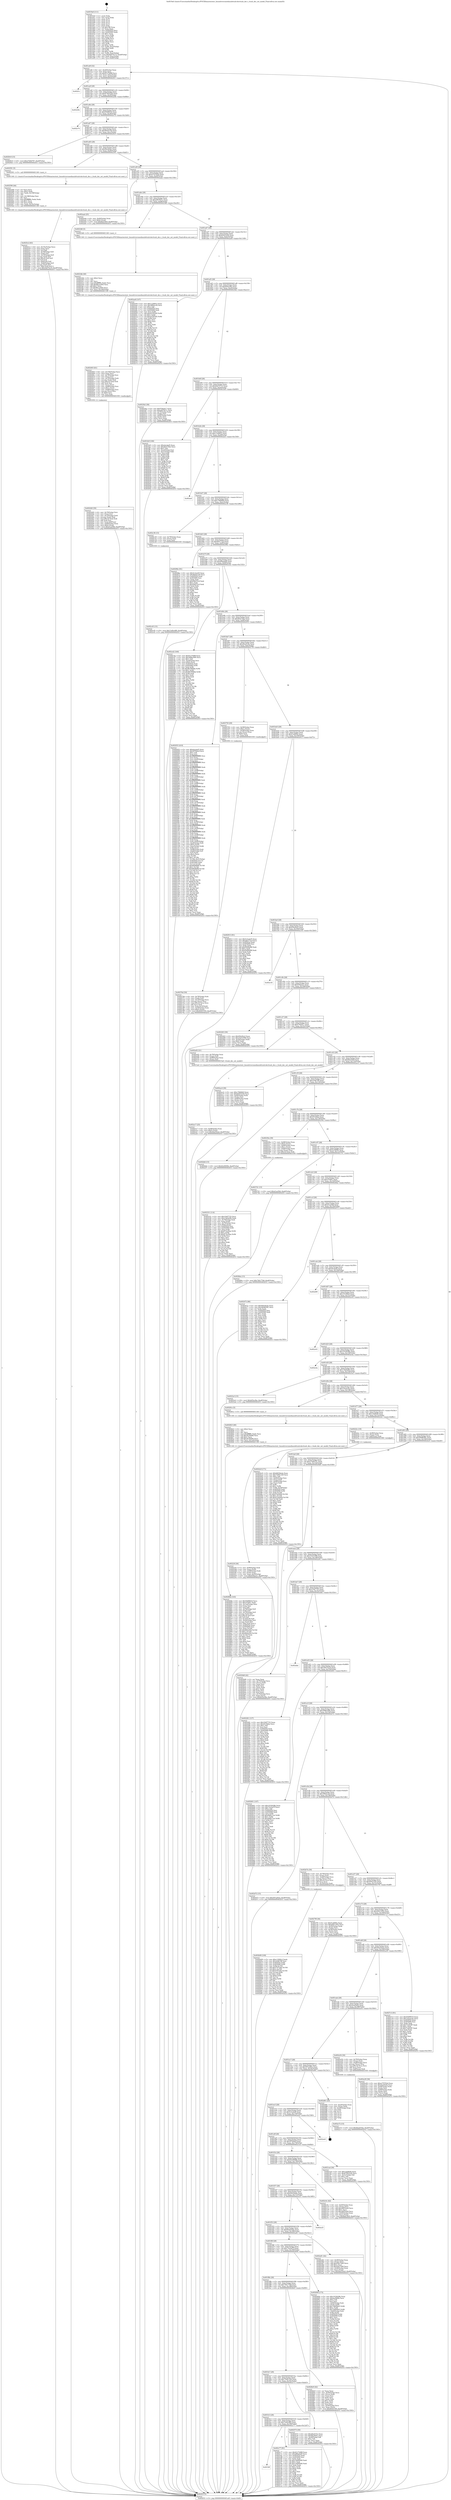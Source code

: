 digraph "0x4019a0" {
  label = "0x4019a0 (/mnt/c/Users/mathe/Desktop/tcc/POCII/binaries/extr_linuxdriversmediausbttusb-decttusb_dec.c_ttusb_dec_set_model_Final-ollvm.out::main(0))"
  labelloc = "t"
  node[shape=record]

  Entry [label="",width=0.3,height=0.3,shape=circle,fillcolor=black,style=filled]
  "0x401a0f" [label="{
     0x401a0f [32]\l
     | [instrs]\l
     &nbsp;&nbsp;0x401a0f \<+6\>: mov -0xa8(%rbp),%eax\l
     &nbsp;&nbsp;0x401a15 \<+2\>: mov %eax,%ecx\l
     &nbsp;&nbsp;0x401a17 \<+6\>: sub $0x8127b88f,%ecx\l
     &nbsp;&nbsp;0x401a1d \<+6\>: mov %eax,-0xbc(%rbp)\l
     &nbsp;&nbsp;0x401a23 \<+6\>: mov %ecx,-0xc0(%rbp)\l
     &nbsp;&nbsp;0x401a29 \<+6\>: je 0000000000402f1c \<main+0x157c\>\l
  }"]
  "0x402f1c" [label="{
     0x402f1c\l
  }", style=dashed]
  "0x401a2f" [label="{
     0x401a2f [28]\l
     | [instrs]\l
     &nbsp;&nbsp;0x401a2f \<+5\>: jmp 0000000000401a34 \<main+0x94\>\l
     &nbsp;&nbsp;0x401a34 \<+6\>: mov -0xbc(%rbp),%eax\l
     &nbsp;&nbsp;0x401a3a \<+5\>: sub $0x87902228,%eax\l
     &nbsp;&nbsp;0x401a3f \<+6\>: mov %eax,-0xc4(%rbp)\l
     &nbsp;&nbsp;0x401a45 \<+6\>: je 000000000040220b \<main+0x86b\>\l
  }"]
  Exit [label="",width=0.3,height=0.3,shape=circle,fillcolor=black,style=filled,peripheries=2]
  "0x40220b" [label="{
     0x40220b\l
  }", style=dashed]
  "0x401a4b" [label="{
     0x401a4b [28]\l
     | [instrs]\l
     &nbsp;&nbsp;0x401a4b \<+5\>: jmp 0000000000401a50 \<main+0xb0\>\l
     &nbsp;&nbsp;0x401a50 \<+6\>: mov -0xbc(%rbp),%eax\l
     &nbsp;&nbsp;0x401a56 \<+5\>: sub $0x930f6616,%eax\l
     &nbsp;&nbsp;0x401a5b \<+6\>: mov %eax,-0xc8(%rbp)\l
     &nbsp;&nbsp;0x401a61 \<+6\>: je 0000000000402e74 \<main+0x14d4\>\l
  }"]
  "0x401fdf" [label="{
     0x401fdf\l
  }", style=dashed]
  "0x402e74" [label="{
     0x402e74\l
  }", style=dashed]
  "0x401a67" [label="{
     0x401a67 [28]\l
     | [instrs]\l
     &nbsp;&nbsp;0x401a67 \<+5\>: jmp 0000000000401a6c \<main+0xcc\>\l
     &nbsp;&nbsp;0x401a6c \<+6\>: mov -0xbc(%rbp),%eax\l
     &nbsp;&nbsp;0x401a72 \<+5\>: sub $0x9b45e1fd,%eax\l
     &nbsp;&nbsp;0x401a77 \<+6\>: mov %eax,-0xcc(%rbp)\l
     &nbsp;&nbsp;0x401a7d \<+6\>: je 00000000004029c9 \<main+0x1029\>\l
  }"]
  "0x402c77" [label="{
     0x402c77 [91]\l
     | [instrs]\l
     &nbsp;&nbsp;0x402c77 \<+5\>: mov $0x8127b88f,%eax\l
     &nbsp;&nbsp;0x402c7c \<+5\>: mov $0xdf9aebd9,%ecx\l
     &nbsp;&nbsp;0x402c81 \<+7\>: mov 0x405054,%edx\l
     &nbsp;&nbsp;0x402c88 \<+7\>: mov 0x405068,%esi\l
     &nbsp;&nbsp;0x402c8f \<+2\>: mov %edx,%edi\l
     &nbsp;&nbsp;0x402c91 \<+6\>: sub $0x144800d0,%edi\l
     &nbsp;&nbsp;0x402c97 \<+3\>: sub $0x1,%edi\l
     &nbsp;&nbsp;0x402c9a \<+6\>: add $0x144800d0,%edi\l
     &nbsp;&nbsp;0x402ca0 \<+3\>: imul %edi,%edx\l
     &nbsp;&nbsp;0x402ca3 \<+3\>: and $0x1,%edx\l
     &nbsp;&nbsp;0x402ca6 \<+3\>: cmp $0x0,%edx\l
     &nbsp;&nbsp;0x402ca9 \<+4\>: sete %r8b\l
     &nbsp;&nbsp;0x402cad \<+3\>: cmp $0xa,%esi\l
     &nbsp;&nbsp;0x402cb0 \<+4\>: setl %r9b\l
     &nbsp;&nbsp;0x402cb4 \<+3\>: mov %r8b,%r10b\l
     &nbsp;&nbsp;0x402cb7 \<+3\>: and %r9b,%r10b\l
     &nbsp;&nbsp;0x402cba \<+3\>: xor %r9b,%r8b\l
     &nbsp;&nbsp;0x402cbd \<+3\>: or %r8b,%r10b\l
     &nbsp;&nbsp;0x402cc0 \<+4\>: test $0x1,%r10b\l
     &nbsp;&nbsp;0x402cc4 \<+3\>: cmovne %ecx,%eax\l
     &nbsp;&nbsp;0x402cc7 \<+6\>: mov %eax,-0xa8(%rbp)\l
     &nbsp;&nbsp;0x402ccd \<+5\>: jmp 0000000000402f33 \<main+0x1593\>\l
  }"]
  "0x4029c9" [label="{
     0x4029c9 [15]\l
     | [instrs]\l
     &nbsp;&nbsp;0x4029c9 \<+10\>: movl $0x27b9d797,-0xa8(%rbp)\l
     &nbsp;&nbsp;0x4029d3 \<+5\>: jmp 0000000000402f33 \<main+0x1593\>\l
  }"]
  "0x401a83" [label="{
     0x401a83 [28]\l
     | [instrs]\l
     &nbsp;&nbsp;0x401a83 \<+5\>: jmp 0000000000401a88 \<main+0xe8\>\l
     &nbsp;&nbsp;0x401a88 \<+6\>: mov -0xbc(%rbp),%eax\l
     &nbsp;&nbsp;0x401a8e \<+5\>: sub $0x9fa3b9ac,%eax\l
     &nbsp;&nbsp;0x401a93 \<+6\>: mov %eax,-0xd0(%rbp)\l
     &nbsp;&nbsp;0x401a99 \<+6\>: je 0000000000402591 \<main+0xbf1\>\l
  }"]
  "0x402c45" [label="{
     0x402c45 [15]\l
     | [instrs]\l
     &nbsp;&nbsp;0x402c45 \<+10\>: movl $0x7e49c489,-0xa8(%rbp)\l
     &nbsp;&nbsp;0x402c4f \<+5\>: jmp 0000000000402f33 \<main+0x1593\>\l
  }"]
  "0x402591" [label="{
     0x402591 [5]\l
     | [instrs]\l
     &nbsp;&nbsp;0x402591 \<+5\>: call 0000000000401160 \<next_i\>\l
     | [calls]\l
     &nbsp;&nbsp;0x401160 \{1\} (/mnt/c/Users/mathe/Desktop/tcc/POCII/binaries/extr_linuxdriversmediausbttusb-decttusb_dec.c_ttusb_dec_set_model_Final-ollvm.out::next_i)\l
  }"]
  "0x401a9f" [label="{
     0x401a9f [28]\l
     | [instrs]\l
     &nbsp;&nbsp;0x401a9f \<+5\>: jmp 0000000000401aa4 \<main+0x104\>\l
     &nbsp;&nbsp;0x401aa4 \<+6\>: mov -0xbc(%rbp),%eax\l
     &nbsp;&nbsp;0x401aaa \<+5\>: sub $0xa379762d,%eax\l
     &nbsp;&nbsp;0x401aaf \<+6\>: mov %eax,-0xd4(%rbp)\l
     &nbsp;&nbsp;0x401ab5 \<+6\>: je 0000000000402aab \<main+0x110b\>\l
  }"]
  "0x402b99" [label="{
     0x402b99 [100]\l
     | [instrs]\l
     &nbsp;&nbsp;0x402b99 \<+5\>: mov $0xc12f49c2,%edx\l
     &nbsp;&nbsp;0x402b9e \<+5\>: mov $0x3c6b708,%esi\l
     &nbsp;&nbsp;0x402ba3 \<+8\>: mov 0x405054,%r8d\l
     &nbsp;&nbsp;0x402bab \<+8\>: mov 0x405068,%r9d\l
     &nbsp;&nbsp;0x402bb3 \<+3\>: mov %r8d,%r10d\l
     &nbsp;&nbsp;0x402bb6 \<+7\>: add $0x5797abb,%r10d\l
     &nbsp;&nbsp;0x402bbd \<+4\>: sub $0x1,%r10d\l
     &nbsp;&nbsp;0x402bc1 \<+7\>: sub $0x5797abb,%r10d\l
     &nbsp;&nbsp;0x402bc8 \<+4\>: imul %r10d,%r8d\l
     &nbsp;&nbsp;0x402bcc \<+4\>: and $0x1,%r8d\l
     &nbsp;&nbsp;0x402bd0 \<+4\>: cmp $0x0,%r8d\l
     &nbsp;&nbsp;0x402bd4 \<+4\>: sete %r11b\l
     &nbsp;&nbsp;0x402bd8 \<+4\>: cmp $0xa,%r9d\l
     &nbsp;&nbsp;0x402bdc \<+3\>: setl %bl\l
     &nbsp;&nbsp;0x402bdf \<+3\>: mov %r11b,%r14b\l
     &nbsp;&nbsp;0x402be2 \<+3\>: and %bl,%r14b\l
     &nbsp;&nbsp;0x402be5 \<+3\>: xor %bl,%r11b\l
     &nbsp;&nbsp;0x402be8 \<+3\>: or %r11b,%r14b\l
     &nbsp;&nbsp;0x402beb \<+4\>: test $0x1,%r14b\l
     &nbsp;&nbsp;0x402bef \<+3\>: cmovne %esi,%edx\l
     &nbsp;&nbsp;0x402bf2 \<+6\>: mov %edx,-0xa8(%rbp)\l
     &nbsp;&nbsp;0x402bf8 \<+5\>: jmp 0000000000402f33 \<main+0x1593\>\l
  }"]
  "0x402aab" [label="{
     0x402aab [25]\l
     | [instrs]\l
     &nbsp;&nbsp;0x402aab \<+4\>: mov -0x40(%rbp),%rax\l
     &nbsp;&nbsp;0x402aaf \<+6\>: movl $0x0,(%rax)\l
     &nbsp;&nbsp;0x402ab5 \<+10\>: movl $0xfbdc5fe9,-0xa8(%rbp)\l
     &nbsp;&nbsp;0x402abf \<+5\>: jmp 0000000000402f33 \<main+0x1593\>\l
  }"]
  "0x401abb" [label="{
     0x401abb [28]\l
     | [instrs]\l
     &nbsp;&nbsp;0x401abb \<+5\>: jmp 0000000000401ac0 \<main+0x120\>\l
     &nbsp;&nbsp;0x401ac0 \<+6\>: mov -0xbc(%rbp),%eax\l
     &nbsp;&nbsp;0x401ac6 \<+5\>: sub $0xa997827c,%eax\l
     &nbsp;&nbsp;0x401acb \<+6\>: mov %eax,-0xd8(%rbp)\l
     &nbsp;&nbsp;0x401ad1 \<+6\>: je 00000000004023d6 \<main+0xa36\>\l
  }"]
  "0x402a72" [label="{
     0x402a72 [15]\l
     | [instrs]\l
     &nbsp;&nbsp;0x402a72 \<+10\>: movl $0x6bab55da,-0xa8(%rbp)\l
     &nbsp;&nbsp;0x402a7c \<+5\>: jmp 0000000000402f33 \<main+0x1593\>\l
  }"]
  "0x4023d6" [label="{
     0x4023d6 [5]\l
     | [instrs]\l
     &nbsp;&nbsp;0x4023d6 \<+5\>: call 0000000000401160 \<next_i\>\l
     | [calls]\l
     &nbsp;&nbsp;0x401160 \{1\} (/mnt/c/Users/mathe/Desktop/tcc/POCII/binaries/extr_linuxdriversmediausbttusb-decttusb_dec.c_ttusb_dec_set_model_Final-ollvm.out::next_i)\l
  }"]
  "0x401ad7" [label="{
     0x401ad7 [28]\l
     | [instrs]\l
     &nbsp;&nbsp;0x401ad7 \<+5\>: jmp 0000000000401adc \<main+0x13c\>\l
     &nbsp;&nbsp;0x401adc \<+6\>: mov -0xbc(%rbp),%eax\l
     &nbsp;&nbsp;0x401ae2 \<+5\>: sub $0xb0453cb9,%eax\l
     &nbsp;&nbsp;0x401ae7 \<+6\>: mov %eax,-0xdc(%rbp)\l
     &nbsp;&nbsp;0x401aed \<+6\>: je 0000000000402ae8 \<main+0x1148\>\l
  }"]
  "0x402a17" [label="{
     0x402a17 [25]\l
     | [instrs]\l
     &nbsp;&nbsp;0x402a17 \<+4\>: mov -0x48(%rbp),%rax\l
     &nbsp;&nbsp;0x402a1b \<+6\>: movl $0x0,(%rax)\l
     &nbsp;&nbsp;0x402a21 \<+10\>: movl $0x44a53ea2,-0xa8(%rbp)\l
     &nbsp;&nbsp;0x402a2b \<+5\>: jmp 0000000000402f33 \<main+0x1593\>\l
  }"]
  "0x402ae8" [label="{
     0x402ae8 [147]\l
     | [instrs]\l
     &nbsp;&nbsp;0x402ae8 \<+5\>: mov $0xc12f49c2,%eax\l
     &nbsp;&nbsp;0x402aed \<+5\>: mov $0x3f842c24,%ecx\l
     &nbsp;&nbsp;0x402af2 \<+2\>: mov $0x1,%dl\l
     &nbsp;&nbsp;0x402af4 \<+7\>: mov 0x405054,%esi\l
     &nbsp;&nbsp;0x402afb \<+7\>: mov 0x405068,%edi\l
     &nbsp;&nbsp;0x402b02 \<+3\>: mov %esi,%r8d\l
     &nbsp;&nbsp;0x402b05 \<+7\>: add $0xd1f303d5,%r8d\l
     &nbsp;&nbsp;0x402b0c \<+4\>: sub $0x1,%r8d\l
     &nbsp;&nbsp;0x402b10 \<+7\>: sub $0xd1f303d5,%r8d\l
     &nbsp;&nbsp;0x402b17 \<+4\>: imul %r8d,%esi\l
     &nbsp;&nbsp;0x402b1b \<+3\>: and $0x1,%esi\l
     &nbsp;&nbsp;0x402b1e \<+3\>: cmp $0x0,%esi\l
     &nbsp;&nbsp;0x402b21 \<+4\>: sete %r9b\l
     &nbsp;&nbsp;0x402b25 \<+3\>: cmp $0xa,%edi\l
     &nbsp;&nbsp;0x402b28 \<+4\>: setl %r10b\l
     &nbsp;&nbsp;0x402b2c \<+3\>: mov %r9b,%r11b\l
     &nbsp;&nbsp;0x402b2f \<+4\>: xor $0xff,%r11b\l
     &nbsp;&nbsp;0x402b33 \<+3\>: mov %r10b,%bl\l
     &nbsp;&nbsp;0x402b36 \<+3\>: xor $0xff,%bl\l
     &nbsp;&nbsp;0x402b39 \<+3\>: xor $0x1,%dl\l
     &nbsp;&nbsp;0x402b3c \<+3\>: mov %r11b,%r14b\l
     &nbsp;&nbsp;0x402b3f \<+4\>: and $0xff,%r14b\l
     &nbsp;&nbsp;0x402b43 \<+3\>: and %dl,%r9b\l
     &nbsp;&nbsp;0x402b46 \<+3\>: mov %bl,%r15b\l
     &nbsp;&nbsp;0x402b49 \<+4\>: and $0xff,%r15b\l
     &nbsp;&nbsp;0x402b4d \<+3\>: and %dl,%r10b\l
     &nbsp;&nbsp;0x402b50 \<+3\>: or %r9b,%r14b\l
     &nbsp;&nbsp;0x402b53 \<+3\>: or %r10b,%r15b\l
     &nbsp;&nbsp;0x402b56 \<+3\>: xor %r15b,%r14b\l
     &nbsp;&nbsp;0x402b59 \<+3\>: or %bl,%r11b\l
     &nbsp;&nbsp;0x402b5c \<+4\>: xor $0xff,%r11b\l
     &nbsp;&nbsp;0x402b60 \<+3\>: or $0x1,%dl\l
     &nbsp;&nbsp;0x402b63 \<+3\>: and %dl,%r11b\l
     &nbsp;&nbsp;0x402b66 \<+3\>: or %r11b,%r14b\l
     &nbsp;&nbsp;0x402b69 \<+4\>: test $0x1,%r14b\l
     &nbsp;&nbsp;0x402b6d \<+3\>: cmovne %ecx,%eax\l
     &nbsp;&nbsp;0x402b70 \<+6\>: mov %eax,-0xa8(%rbp)\l
     &nbsp;&nbsp;0x402b76 \<+5\>: jmp 0000000000402f33 \<main+0x1593\>\l
  }"]
  "0x401af3" [label="{
     0x401af3 [28]\l
     | [instrs]\l
     &nbsp;&nbsp;0x401af3 \<+5\>: jmp 0000000000401af8 \<main+0x158\>\l
     &nbsp;&nbsp;0x401af8 \<+6\>: mov -0xbc(%rbp),%eax\l
     &nbsp;&nbsp;0x401afe \<+5\>: sub $0xb05ecfbe,%eax\l
     &nbsp;&nbsp;0x401b03 \<+6\>: mov %eax,-0xe0(%rbp)\l
     &nbsp;&nbsp;0x401b09 \<+6\>: je 00000000004023b2 \<main+0xa12\>\l
  }"]
  "0x40284b" [label="{
     0x40284b [143]\l
     | [instrs]\l
     &nbsp;&nbsp;0x40284b \<+5\>: mov $0x930f6616,%ecx\l
     &nbsp;&nbsp;0x402850 \<+5\>: mov $0xcf7fd01,%edx\l
     &nbsp;&nbsp;0x402855 \<+6\>: mov -0x1a0(%rbp),%esi\l
     &nbsp;&nbsp;0x40285b \<+3\>: imul %eax,%esi\l
     &nbsp;&nbsp;0x40285e \<+3\>: mov %sil,%dil\l
     &nbsp;&nbsp;0x402861 \<+4\>: mov -0x78(%rbp),%r8\l
     &nbsp;&nbsp;0x402865 \<+3\>: mov (%r8),%r8\l
     &nbsp;&nbsp;0x402868 \<+4\>: mov -0x70(%rbp),%r9\l
     &nbsp;&nbsp;0x40286c \<+3\>: movslq (%r9),%r9\l
     &nbsp;&nbsp;0x40286f \<+4\>: imul $0x18,%r9,%r9\l
     &nbsp;&nbsp;0x402873 \<+3\>: add %r9,%r8\l
     &nbsp;&nbsp;0x402876 \<+4\>: mov 0x10(%r8),%r8\l
     &nbsp;&nbsp;0x40287a \<+4\>: mov -0x50(%rbp),%r9\l
     &nbsp;&nbsp;0x40287e \<+3\>: movslq (%r9),%r9\l
     &nbsp;&nbsp;0x402881 \<+4\>: mov %dil,(%r8,%r9,1)\l
     &nbsp;&nbsp;0x402885 \<+7\>: mov 0x405054,%eax\l
     &nbsp;&nbsp;0x40288c \<+7\>: mov 0x405068,%esi\l
     &nbsp;&nbsp;0x402893 \<+3\>: mov %eax,%r10d\l
     &nbsp;&nbsp;0x402896 \<+7\>: add $0x664a50d,%r10d\l
     &nbsp;&nbsp;0x40289d \<+4\>: sub $0x1,%r10d\l
     &nbsp;&nbsp;0x4028a1 \<+7\>: sub $0x664a50d,%r10d\l
     &nbsp;&nbsp;0x4028a8 \<+4\>: imul %r10d,%eax\l
     &nbsp;&nbsp;0x4028ac \<+3\>: and $0x1,%eax\l
     &nbsp;&nbsp;0x4028af \<+3\>: cmp $0x0,%eax\l
     &nbsp;&nbsp;0x4028b2 \<+4\>: sete %dil\l
     &nbsp;&nbsp;0x4028b6 \<+3\>: cmp $0xa,%esi\l
     &nbsp;&nbsp;0x4028b9 \<+4\>: setl %r11b\l
     &nbsp;&nbsp;0x4028bd \<+3\>: mov %dil,%bl\l
     &nbsp;&nbsp;0x4028c0 \<+3\>: and %r11b,%bl\l
     &nbsp;&nbsp;0x4028c3 \<+3\>: xor %r11b,%dil\l
     &nbsp;&nbsp;0x4028c6 \<+3\>: or %dil,%bl\l
     &nbsp;&nbsp;0x4028c9 \<+3\>: test $0x1,%bl\l
     &nbsp;&nbsp;0x4028cc \<+3\>: cmovne %edx,%ecx\l
     &nbsp;&nbsp;0x4028cf \<+6\>: mov %ecx,-0xa8(%rbp)\l
     &nbsp;&nbsp;0x4028d5 \<+5\>: jmp 0000000000402f33 \<main+0x1593\>\l
  }"]
  "0x4023b2" [label="{
     0x4023b2 [36]\l
     | [instrs]\l
     &nbsp;&nbsp;0x4023b2 \<+5\>: mov $0xf7002f17,%eax\l
     &nbsp;&nbsp;0x4023b7 \<+5\>: mov $0xa997827c,%ecx\l
     &nbsp;&nbsp;0x4023bc \<+4\>: mov -0x70(%rbp),%rdx\l
     &nbsp;&nbsp;0x4023c0 \<+2\>: mov (%rdx),%esi\l
     &nbsp;&nbsp;0x4023c2 \<+4\>: mov -0x80(%rbp),%rdx\l
     &nbsp;&nbsp;0x4023c6 \<+2\>: cmp (%rdx),%esi\l
     &nbsp;&nbsp;0x4023c8 \<+3\>: cmovl %ecx,%eax\l
     &nbsp;&nbsp;0x4023cb \<+6\>: mov %eax,-0xa8(%rbp)\l
     &nbsp;&nbsp;0x4023d1 \<+5\>: jmp 0000000000402f33 \<main+0x1593\>\l
  }"]
  "0x401b0f" [label="{
     0x401b0f [28]\l
     | [instrs]\l
     &nbsp;&nbsp;0x401b0f \<+5\>: jmp 0000000000401b14 \<main+0x174\>\l
     &nbsp;&nbsp;0x401b14 \<+6\>: mov -0xbc(%rbp),%eax\l
     &nbsp;&nbsp;0x401b1a \<+5\>: sub $0xb6d74713,%eax\l
     &nbsp;&nbsp;0x401b1f \<+6\>: mov %eax,-0xe4(%rbp)\l
     &nbsp;&nbsp;0x401b25 \<+6\>: je 0000000000401fe9 \<main+0x649\>\l
  }"]
  "0x402823" [label="{
     0x402823 [40]\l
     | [instrs]\l
     &nbsp;&nbsp;0x402823 \<+5\>: mov $0x2,%ecx\l
     &nbsp;&nbsp;0x402828 \<+1\>: cltd\l
     &nbsp;&nbsp;0x402829 \<+2\>: idiv %ecx\l
     &nbsp;&nbsp;0x40282b \<+6\>: imul $0xfffffffe,%edx,%ecx\l
     &nbsp;&nbsp;0x402831 \<+6\>: sub $0x2fc5bb66,%ecx\l
     &nbsp;&nbsp;0x402837 \<+3\>: add $0x1,%ecx\l
     &nbsp;&nbsp;0x40283a \<+6\>: add $0x2fc5bb66,%ecx\l
     &nbsp;&nbsp;0x402840 \<+6\>: mov %ecx,-0x1a0(%rbp)\l
     &nbsp;&nbsp;0x402846 \<+5\>: call 0000000000401160 \<next_i\>\l
     | [calls]\l
     &nbsp;&nbsp;0x401160 \{1\} (/mnt/c/Users/mathe/Desktop/tcc/POCII/binaries/extr_linuxdriversmediausbttusb-decttusb_dec.c_ttusb_dec_set_model_Final-ollvm.out::next_i)\l
  }"]
  "0x401fe9" [label="{
     0x401fe9 [106]\l
     | [instrs]\l
     &nbsp;&nbsp;0x401fe9 \<+5\>: mov $0xebcdad5,%eax\l
     &nbsp;&nbsp;0x401fee \<+5\>: mov $0xdfcb73b2,%ecx\l
     &nbsp;&nbsp;0x401ff3 \<+2\>: mov $0x1,%dl\l
     &nbsp;&nbsp;0x401ff5 \<+7\>: mov -0xa2(%rbp),%sil\l
     &nbsp;&nbsp;0x401ffc \<+7\>: mov -0xa1(%rbp),%dil\l
     &nbsp;&nbsp;0x402003 \<+3\>: mov %sil,%r8b\l
     &nbsp;&nbsp;0x402006 \<+4\>: xor $0xff,%r8b\l
     &nbsp;&nbsp;0x40200a \<+3\>: mov %dil,%r9b\l
     &nbsp;&nbsp;0x40200d \<+4\>: xor $0xff,%r9b\l
     &nbsp;&nbsp;0x402011 \<+3\>: xor $0x1,%dl\l
     &nbsp;&nbsp;0x402014 \<+3\>: mov %r8b,%r10b\l
     &nbsp;&nbsp;0x402017 \<+4\>: and $0xff,%r10b\l
     &nbsp;&nbsp;0x40201b \<+3\>: and %dl,%sil\l
     &nbsp;&nbsp;0x40201e \<+3\>: mov %r9b,%r11b\l
     &nbsp;&nbsp;0x402021 \<+4\>: and $0xff,%r11b\l
     &nbsp;&nbsp;0x402025 \<+3\>: and %dl,%dil\l
     &nbsp;&nbsp;0x402028 \<+3\>: or %sil,%r10b\l
     &nbsp;&nbsp;0x40202b \<+3\>: or %dil,%r11b\l
     &nbsp;&nbsp;0x40202e \<+3\>: xor %r11b,%r10b\l
     &nbsp;&nbsp;0x402031 \<+3\>: or %r9b,%r8b\l
     &nbsp;&nbsp;0x402034 \<+4\>: xor $0xff,%r8b\l
     &nbsp;&nbsp;0x402038 \<+3\>: or $0x1,%dl\l
     &nbsp;&nbsp;0x40203b \<+3\>: and %dl,%r8b\l
     &nbsp;&nbsp;0x40203e \<+3\>: or %r8b,%r10b\l
     &nbsp;&nbsp;0x402041 \<+4\>: test $0x1,%r10b\l
     &nbsp;&nbsp;0x402045 \<+3\>: cmovne %ecx,%eax\l
     &nbsp;&nbsp;0x402048 \<+6\>: mov %eax,-0xa8(%rbp)\l
     &nbsp;&nbsp;0x40204e \<+5\>: jmp 0000000000402f33 \<main+0x1593\>\l
  }"]
  "0x401b2b" [label="{
     0x401b2b [28]\l
     | [instrs]\l
     &nbsp;&nbsp;0x401b2b \<+5\>: jmp 0000000000401b30 \<main+0x190\>\l
     &nbsp;&nbsp;0x401b30 \<+6\>: mov -0xbc(%rbp),%eax\l
     &nbsp;&nbsp;0x401b36 \<+5\>: sub $0xc12f49c2,%eax\l
     &nbsp;&nbsp;0x401b3b \<+6\>: mov %eax,-0xe8(%rbp)\l
     &nbsp;&nbsp;0x401b41 \<+6\>: je 0000000000402eef \<main+0x154f\>\l
  }"]
  "0x402f33" [label="{
     0x402f33 [5]\l
     | [instrs]\l
     &nbsp;&nbsp;0x402f33 \<+5\>: jmp 0000000000401a0f \<main+0x6f\>\l
  }"]
  "0x4019a0" [label="{
     0x4019a0 [111]\l
     | [instrs]\l
     &nbsp;&nbsp;0x4019a0 \<+1\>: push %rbp\l
     &nbsp;&nbsp;0x4019a1 \<+3\>: mov %rsp,%rbp\l
     &nbsp;&nbsp;0x4019a4 \<+2\>: push %r15\l
     &nbsp;&nbsp;0x4019a6 \<+2\>: push %r14\l
     &nbsp;&nbsp;0x4019a8 \<+2\>: push %r13\l
     &nbsp;&nbsp;0x4019aa \<+2\>: push %r12\l
     &nbsp;&nbsp;0x4019ac \<+1\>: push %rbx\l
     &nbsp;&nbsp;0x4019ad \<+7\>: sub $0x198,%rsp\l
     &nbsp;&nbsp;0x4019b4 \<+2\>: xor %eax,%eax\l
     &nbsp;&nbsp;0x4019b6 \<+7\>: mov 0x405054,%ecx\l
     &nbsp;&nbsp;0x4019bd \<+7\>: mov 0x405068,%edx\l
     &nbsp;&nbsp;0x4019c4 \<+3\>: sub $0x1,%eax\l
     &nbsp;&nbsp;0x4019c7 \<+3\>: mov %ecx,%r8d\l
     &nbsp;&nbsp;0x4019ca \<+3\>: add %eax,%r8d\l
     &nbsp;&nbsp;0x4019cd \<+4\>: imul %r8d,%ecx\l
     &nbsp;&nbsp;0x4019d1 \<+3\>: and $0x1,%ecx\l
     &nbsp;&nbsp;0x4019d4 \<+3\>: cmp $0x0,%ecx\l
     &nbsp;&nbsp;0x4019d7 \<+4\>: sete %r9b\l
     &nbsp;&nbsp;0x4019db \<+4\>: and $0x1,%r9b\l
     &nbsp;&nbsp;0x4019df \<+7\>: mov %r9b,-0xa2(%rbp)\l
     &nbsp;&nbsp;0x4019e6 \<+3\>: cmp $0xa,%edx\l
     &nbsp;&nbsp;0x4019e9 \<+4\>: setl %r9b\l
     &nbsp;&nbsp;0x4019ed \<+4\>: and $0x1,%r9b\l
     &nbsp;&nbsp;0x4019f1 \<+7\>: mov %r9b,-0xa1(%rbp)\l
     &nbsp;&nbsp;0x4019f8 \<+10\>: movl $0xb6d74713,-0xa8(%rbp)\l
     &nbsp;&nbsp;0x401a02 \<+6\>: mov %edi,-0xac(%rbp)\l
     &nbsp;&nbsp;0x401a08 \<+7\>: mov %rsi,-0xb8(%rbp)\l
  }"]
  "0x40276d" [label="{
     0x40276d [50]\l
     | [instrs]\l
     &nbsp;&nbsp;0x40276d \<+4\>: mov -0x78(%rbp),%rdi\l
     &nbsp;&nbsp;0x402771 \<+3\>: mov (%rdi),%rdi\l
     &nbsp;&nbsp;0x402774 \<+4\>: mov -0x70(%rbp),%rcx\l
     &nbsp;&nbsp;0x402778 \<+3\>: movslq (%rcx),%rcx\l
     &nbsp;&nbsp;0x40277b \<+4\>: imul $0x18,%rcx,%rcx\l
     &nbsp;&nbsp;0x40277f \<+3\>: add %rcx,%rdi\l
     &nbsp;&nbsp;0x402782 \<+4\>: mov %rax,0x10(%rdi)\l
     &nbsp;&nbsp;0x402786 \<+4\>: mov -0x50(%rbp),%rax\l
     &nbsp;&nbsp;0x40278a \<+6\>: movl $0x0,(%rax)\l
     &nbsp;&nbsp;0x402790 \<+10\>: movl $0x404315f3,-0xa8(%rbp)\l
     &nbsp;&nbsp;0x40279a \<+5\>: jmp 0000000000402f33 \<main+0x1593\>\l
  }"]
  "0x402eef" [label="{
     0x402eef\l
  }", style=dashed]
  "0x401b47" [label="{
     0x401b47 [28]\l
     | [instrs]\l
     &nbsp;&nbsp;0x401b47 \<+5\>: jmp 0000000000401b4c \<main+0x1ac\>\l
     &nbsp;&nbsp;0x401b4c \<+6\>: mov -0xbc(%rbp),%eax\l
     &nbsp;&nbsp;0x401b52 \<+5\>: sub $0xc766fdb9,%eax\l
     &nbsp;&nbsp;0x401b57 \<+6\>: mov %eax,-0xec(%rbp)\l
     &nbsp;&nbsp;0x401b5d \<+6\>: je 0000000000402c36 \<main+0x1296\>\l
  }"]
  "0x4025c2" [label="{
     0x4025c2 [63]\l
     | [instrs]\l
     &nbsp;&nbsp;0x4025c2 \<+6\>: mov -0x19c(%rbp),%ecx\l
     &nbsp;&nbsp;0x4025c8 \<+3\>: imul %eax,%ecx\l
     &nbsp;&nbsp;0x4025cb \<+3\>: mov %cl,%dil\l
     &nbsp;&nbsp;0x4025ce \<+4\>: mov -0x78(%rbp),%r8\l
     &nbsp;&nbsp;0x4025d2 \<+3\>: mov (%r8),%r8\l
     &nbsp;&nbsp;0x4025d5 \<+4\>: mov -0x70(%rbp),%r9\l
     &nbsp;&nbsp;0x4025d9 \<+3\>: movslq (%r9),%r9\l
     &nbsp;&nbsp;0x4025dc \<+4\>: imul $0x18,%r9,%r9\l
     &nbsp;&nbsp;0x4025e0 \<+3\>: add %r9,%r8\l
     &nbsp;&nbsp;0x4025e3 \<+4\>: mov 0x8(%r8),%r8\l
     &nbsp;&nbsp;0x4025e7 \<+4\>: mov -0x60(%rbp),%r9\l
     &nbsp;&nbsp;0x4025eb \<+3\>: movslq (%r9),%r9\l
     &nbsp;&nbsp;0x4025ee \<+4\>: mov %dil,(%r8,%r9,1)\l
     &nbsp;&nbsp;0x4025f2 \<+10\>: movl $0x34d75a19,-0xa8(%rbp)\l
     &nbsp;&nbsp;0x4025fc \<+5\>: jmp 0000000000402f33 \<main+0x1593\>\l
  }"]
  "0x402c36" [label="{
     0x402c36 [15]\l
     | [instrs]\l
     &nbsp;&nbsp;0x402c36 \<+4\>: mov -0x78(%rbp),%rax\l
     &nbsp;&nbsp;0x402c3a \<+3\>: mov (%rax),%rax\l
     &nbsp;&nbsp;0x402c3d \<+3\>: mov %rax,%rdi\l
     &nbsp;&nbsp;0x402c40 \<+5\>: call 0000000000401030 \<free@plt\>\l
     | [calls]\l
     &nbsp;&nbsp;0x401030 \{1\} (unknown)\l
  }"]
  "0x401b63" [label="{
     0x401b63 [28]\l
     | [instrs]\l
     &nbsp;&nbsp;0x401b63 \<+5\>: jmp 0000000000401b68 \<main+0x1c8\>\l
     &nbsp;&nbsp;0x401b68 \<+6\>: mov -0xbc(%rbp),%eax\l
     &nbsp;&nbsp;0x401b6e \<+5\>: sub $0xdb5772cf,%eax\l
     &nbsp;&nbsp;0x401b73 \<+6\>: mov %eax,-0xf0(%rbp)\l
     &nbsp;&nbsp;0x401b79 \<+6\>: je 000000000040296e \<main+0xfce\>\l
  }"]
  "0x402596" [label="{
     0x402596 [44]\l
     | [instrs]\l
     &nbsp;&nbsp;0x402596 \<+2\>: xor %ecx,%ecx\l
     &nbsp;&nbsp;0x402598 \<+5\>: mov $0x2,%edx\l
     &nbsp;&nbsp;0x40259d \<+6\>: mov %edx,-0x198(%rbp)\l
     &nbsp;&nbsp;0x4025a3 \<+1\>: cltd\l
     &nbsp;&nbsp;0x4025a4 \<+6\>: mov -0x198(%rbp),%esi\l
     &nbsp;&nbsp;0x4025aa \<+2\>: idiv %esi\l
     &nbsp;&nbsp;0x4025ac \<+6\>: imul $0xfffffffe,%edx,%edx\l
     &nbsp;&nbsp;0x4025b2 \<+3\>: sub $0x1,%ecx\l
     &nbsp;&nbsp;0x4025b5 \<+2\>: sub %ecx,%edx\l
     &nbsp;&nbsp;0x4025b7 \<+6\>: mov %edx,-0x19c(%rbp)\l
     &nbsp;&nbsp;0x4025bd \<+5\>: call 0000000000401160 \<next_i\>\l
     | [calls]\l
     &nbsp;&nbsp;0x401160 \{1\} (/mnt/c/Users/mathe/Desktop/tcc/POCII/binaries/extr_linuxdriversmediausbttusb-decttusb_dec.c_ttusb_dec_set_model_Final-ollvm.out::next_i)\l
  }"]
  "0x40296e" [label="{
     0x40296e [91]\l
     | [instrs]\l
     &nbsp;&nbsp;0x40296e \<+5\>: mov $0x5c3cdcf5,%eax\l
     &nbsp;&nbsp;0x402973 \<+5\>: mov $0x9b45e1fd,%ecx\l
     &nbsp;&nbsp;0x402978 \<+7\>: mov 0x405054,%edx\l
     &nbsp;&nbsp;0x40297f \<+7\>: mov 0x405068,%esi\l
     &nbsp;&nbsp;0x402986 \<+2\>: mov %edx,%edi\l
     &nbsp;&nbsp;0x402988 \<+6\>: add $0xf36d15c4,%edi\l
     &nbsp;&nbsp;0x40298e \<+3\>: sub $0x1,%edi\l
     &nbsp;&nbsp;0x402991 \<+6\>: sub $0xf36d15c4,%edi\l
     &nbsp;&nbsp;0x402997 \<+3\>: imul %edi,%edx\l
     &nbsp;&nbsp;0x40299a \<+3\>: and $0x1,%edx\l
     &nbsp;&nbsp;0x40299d \<+3\>: cmp $0x0,%edx\l
     &nbsp;&nbsp;0x4029a0 \<+4\>: sete %r8b\l
     &nbsp;&nbsp;0x4029a4 \<+3\>: cmp $0xa,%esi\l
     &nbsp;&nbsp;0x4029a7 \<+4\>: setl %r9b\l
     &nbsp;&nbsp;0x4029ab \<+3\>: mov %r8b,%r10b\l
     &nbsp;&nbsp;0x4029ae \<+3\>: and %r9b,%r10b\l
     &nbsp;&nbsp;0x4029b1 \<+3\>: xor %r9b,%r8b\l
     &nbsp;&nbsp;0x4029b4 \<+3\>: or %r8b,%r10b\l
     &nbsp;&nbsp;0x4029b7 \<+4\>: test $0x1,%r10b\l
     &nbsp;&nbsp;0x4029bb \<+3\>: cmovne %ecx,%eax\l
     &nbsp;&nbsp;0x4029be \<+6\>: mov %eax,-0xa8(%rbp)\l
     &nbsp;&nbsp;0x4029c4 \<+5\>: jmp 0000000000402f33 \<main+0x1593\>\l
  }"]
  "0x401b7f" [label="{
     0x401b7f [28]\l
     | [instrs]\l
     &nbsp;&nbsp;0x401b7f \<+5\>: jmp 0000000000401b84 \<main+0x1e4\>\l
     &nbsp;&nbsp;0x401b84 \<+6\>: mov -0xbc(%rbp),%eax\l
     &nbsp;&nbsp;0x401b8a \<+5\>: sub $0xdf9aebd9,%eax\l
     &nbsp;&nbsp;0x401b8f \<+6\>: mov %eax,-0xf4(%rbp)\l
     &nbsp;&nbsp;0x401b95 \<+6\>: je 0000000000402cd2 \<main+0x1332\>\l
  }"]
  "0x401fc3" [label="{
     0x401fc3 [28]\l
     | [instrs]\l
     &nbsp;&nbsp;0x401fc3 \<+5\>: jmp 0000000000401fc8 \<main+0x628\>\l
     &nbsp;&nbsp;0x401fc8 \<+6\>: mov -0xbc(%rbp),%eax\l
     &nbsp;&nbsp;0x401fce \<+5\>: sub $0x7e49c489,%eax\l
     &nbsp;&nbsp;0x401fd3 \<+6\>: mov %eax,-0x190(%rbp)\l
     &nbsp;&nbsp;0x401fd9 \<+6\>: je 0000000000402c77 \<main+0x12d7\>\l
  }"]
  "0x402cd2" [label="{
     0x402cd2 [160]\l
     | [instrs]\l
     &nbsp;&nbsp;0x402cd2 \<+5\>: mov $0x8127b88f,%eax\l
     &nbsp;&nbsp;0x402cd7 \<+5\>: mov $0x368bc006,%ecx\l
     &nbsp;&nbsp;0x402cdc \<+2\>: mov $0x1,%dl\l
     &nbsp;&nbsp;0x402cde \<+7\>: mov -0xa0(%rbp),%rsi\l
     &nbsp;&nbsp;0x402ce5 \<+6\>: movl $0x0,(%rsi)\l
     &nbsp;&nbsp;0x402ceb \<+7\>: mov 0x405054,%edi\l
     &nbsp;&nbsp;0x402cf2 \<+8\>: mov 0x405068,%r8d\l
     &nbsp;&nbsp;0x402cfa \<+3\>: mov %edi,%r9d\l
     &nbsp;&nbsp;0x402cfd \<+7\>: add $0x8b7684bb,%r9d\l
     &nbsp;&nbsp;0x402d04 \<+4\>: sub $0x1,%r9d\l
     &nbsp;&nbsp;0x402d08 \<+7\>: sub $0x8b7684bb,%r9d\l
     &nbsp;&nbsp;0x402d0f \<+4\>: imul %r9d,%edi\l
     &nbsp;&nbsp;0x402d13 \<+3\>: and $0x1,%edi\l
     &nbsp;&nbsp;0x402d16 \<+3\>: cmp $0x0,%edi\l
     &nbsp;&nbsp;0x402d19 \<+4\>: sete %r10b\l
     &nbsp;&nbsp;0x402d1d \<+4\>: cmp $0xa,%r8d\l
     &nbsp;&nbsp;0x402d21 \<+4\>: setl %r11b\l
     &nbsp;&nbsp;0x402d25 \<+3\>: mov %r10b,%bl\l
     &nbsp;&nbsp;0x402d28 \<+3\>: xor $0xff,%bl\l
     &nbsp;&nbsp;0x402d2b \<+3\>: mov %r11b,%r14b\l
     &nbsp;&nbsp;0x402d2e \<+4\>: xor $0xff,%r14b\l
     &nbsp;&nbsp;0x402d32 \<+3\>: xor $0x0,%dl\l
     &nbsp;&nbsp;0x402d35 \<+3\>: mov %bl,%r15b\l
     &nbsp;&nbsp;0x402d38 \<+4\>: and $0x0,%r15b\l
     &nbsp;&nbsp;0x402d3c \<+3\>: and %dl,%r10b\l
     &nbsp;&nbsp;0x402d3f \<+3\>: mov %r14b,%r12b\l
     &nbsp;&nbsp;0x402d42 \<+4\>: and $0x0,%r12b\l
     &nbsp;&nbsp;0x402d46 \<+3\>: and %dl,%r11b\l
     &nbsp;&nbsp;0x402d49 \<+3\>: or %r10b,%r15b\l
     &nbsp;&nbsp;0x402d4c \<+3\>: or %r11b,%r12b\l
     &nbsp;&nbsp;0x402d4f \<+3\>: xor %r12b,%r15b\l
     &nbsp;&nbsp;0x402d52 \<+3\>: or %r14b,%bl\l
     &nbsp;&nbsp;0x402d55 \<+3\>: xor $0xff,%bl\l
     &nbsp;&nbsp;0x402d58 \<+3\>: or $0x0,%dl\l
     &nbsp;&nbsp;0x402d5b \<+2\>: and %dl,%bl\l
     &nbsp;&nbsp;0x402d5d \<+3\>: or %bl,%r15b\l
     &nbsp;&nbsp;0x402d60 \<+4\>: test $0x1,%r15b\l
     &nbsp;&nbsp;0x402d64 \<+3\>: cmovne %ecx,%eax\l
     &nbsp;&nbsp;0x402d67 \<+6\>: mov %eax,-0xa8(%rbp)\l
     &nbsp;&nbsp;0x402d6d \<+5\>: jmp 0000000000402f33 \<main+0x1593\>\l
  }"]
  "0x401b9b" [label="{
     0x401b9b [28]\l
     | [instrs]\l
     &nbsp;&nbsp;0x401b9b \<+5\>: jmp 0000000000401ba0 \<main+0x200\>\l
     &nbsp;&nbsp;0x401ba0 \<+6\>: mov -0xbc(%rbp),%eax\l
     &nbsp;&nbsp;0x401ba6 \<+5\>: sub $0xdfcb73b2,%eax\l
     &nbsp;&nbsp;0x401bab \<+6\>: mov %eax,-0xf8(%rbp)\l
     &nbsp;&nbsp;0x401bb1 \<+6\>: je 0000000000402053 \<main+0x6b3\>\l
  }"]
  "0x402573" [label="{
     0x402573 [30]\l
     | [instrs]\l
     &nbsp;&nbsp;0x402573 \<+5\>: mov $0xdfee014e,%eax\l
     &nbsp;&nbsp;0x402578 \<+5\>: mov $0x9fa3b9ac,%ecx\l
     &nbsp;&nbsp;0x40257d \<+3\>: mov -0x29(%rbp),%dl\l
     &nbsp;&nbsp;0x402580 \<+3\>: test $0x1,%dl\l
     &nbsp;&nbsp;0x402583 \<+3\>: cmovne %ecx,%eax\l
     &nbsp;&nbsp;0x402586 \<+6\>: mov %eax,-0xa8(%rbp)\l
     &nbsp;&nbsp;0x40258c \<+5\>: jmp 0000000000402f33 \<main+0x1593\>\l
  }"]
  "0x402053" [label="{
     0x402053 [410]\l
     | [instrs]\l
     &nbsp;&nbsp;0x402053 \<+5\>: mov $0xebcdad5,%eax\l
     &nbsp;&nbsp;0x402058 \<+5\>: mov $0x5f70b4cf,%ecx\l
     &nbsp;&nbsp;0x40205d \<+2\>: mov $0x1,%dl\l
     &nbsp;&nbsp;0x40205f \<+3\>: mov %rsp,%rsi\l
     &nbsp;&nbsp;0x402062 \<+4\>: add $0xfffffffffffffff0,%rsi\l
     &nbsp;&nbsp;0x402066 \<+3\>: mov %rsi,%rsp\l
     &nbsp;&nbsp;0x402069 \<+7\>: mov %rsi,-0xa0(%rbp)\l
     &nbsp;&nbsp;0x402070 \<+3\>: mov %rsp,%rsi\l
     &nbsp;&nbsp;0x402073 \<+4\>: add $0xfffffffffffffff0,%rsi\l
     &nbsp;&nbsp;0x402077 \<+3\>: mov %rsi,%rsp\l
     &nbsp;&nbsp;0x40207a \<+3\>: mov %rsp,%rdi\l
     &nbsp;&nbsp;0x40207d \<+4\>: add $0xfffffffffffffff0,%rdi\l
     &nbsp;&nbsp;0x402081 \<+3\>: mov %rdi,%rsp\l
     &nbsp;&nbsp;0x402084 \<+7\>: mov %rdi,-0x98(%rbp)\l
     &nbsp;&nbsp;0x40208b \<+3\>: mov %rsp,%rdi\l
     &nbsp;&nbsp;0x40208e \<+4\>: add $0xfffffffffffffff0,%rdi\l
     &nbsp;&nbsp;0x402092 \<+3\>: mov %rdi,%rsp\l
     &nbsp;&nbsp;0x402095 \<+7\>: mov %rdi,-0x90(%rbp)\l
     &nbsp;&nbsp;0x40209c \<+3\>: mov %rsp,%rdi\l
     &nbsp;&nbsp;0x40209f \<+4\>: add $0xfffffffffffffff0,%rdi\l
     &nbsp;&nbsp;0x4020a3 \<+3\>: mov %rdi,%rsp\l
     &nbsp;&nbsp;0x4020a6 \<+7\>: mov %rdi,-0x88(%rbp)\l
     &nbsp;&nbsp;0x4020ad \<+3\>: mov %rsp,%rdi\l
     &nbsp;&nbsp;0x4020b0 \<+4\>: add $0xfffffffffffffff0,%rdi\l
     &nbsp;&nbsp;0x4020b4 \<+3\>: mov %rdi,%rsp\l
     &nbsp;&nbsp;0x4020b7 \<+4\>: mov %rdi,-0x80(%rbp)\l
     &nbsp;&nbsp;0x4020bb \<+3\>: mov %rsp,%rdi\l
     &nbsp;&nbsp;0x4020be \<+4\>: add $0xfffffffffffffff0,%rdi\l
     &nbsp;&nbsp;0x4020c2 \<+3\>: mov %rdi,%rsp\l
     &nbsp;&nbsp;0x4020c5 \<+4\>: mov %rdi,-0x78(%rbp)\l
     &nbsp;&nbsp;0x4020c9 \<+3\>: mov %rsp,%rdi\l
     &nbsp;&nbsp;0x4020cc \<+4\>: add $0xfffffffffffffff0,%rdi\l
     &nbsp;&nbsp;0x4020d0 \<+3\>: mov %rdi,%rsp\l
     &nbsp;&nbsp;0x4020d3 \<+4\>: mov %rdi,-0x70(%rbp)\l
     &nbsp;&nbsp;0x4020d7 \<+3\>: mov %rsp,%rdi\l
     &nbsp;&nbsp;0x4020da \<+4\>: add $0xfffffffffffffff0,%rdi\l
     &nbsp;&nbsp;0x4020de \<+3\>: mov %rdi,%rsp\l
     &nbsp;&nbsp;0x4020e1 \<+4\>: mov %rdi,-0x68(%rbp)\l
     &nbsp;&nbsp;0x4020e5 \<+3\>: mov %rsp,%rdi\l
     &nbsp;&nbsp;0x4020e8 \<+4\>: add $0xfffffffffffffff0,%rdi\l
     &nbsp;&nbsp;0x4020ec \<+3\>: mov %rdi,%rsp\l
     &nbsp;&nbsp;0x4020ef \<+4\>: mov %rdi,-0x60(%rbp)\l
     &nbsp;&nbsp;0x4020f3 \<+3\>: mov %rsp,%rdi\l
     &nbsp;&nbsp;0x4020f6 \<+4\>: add $0xfffffffffffffff0,%rdi\l
     &nbsp;&nbsp;0x4020fa \<+3\>: mov %rdi,%rsp\l
     &nbsp;&nbsp;0x4020fd \<+4\>: mov %rdi,-0x58(%rbp)\l
     &nbsp;&nbsp;0x402101 \<+3\>: mov %rsp,%rdi\l
     &nbsp;&nbsp;0x402104 \<+4\>: add $0xfffffffffffffff0,%rdi\l
     &nbsp;&nbsp;0x402108 \<+3\>: mov %rdi,%rsp\l
     &nbsp;&nbsp;0x40210b \<+4\>: mov %rdi,-0x50(%rbp)\l
     &nbsp;&nbsp;0x40210f \<+3\>: mov %rsp,%rdi\l
     &nbsp;&nbsp;0x402112 \<+4\>: add $0xfffffffffffffff0,%rdi\l
     &nbsp;&nbsp;0x402116 \<+3\>: mov %rdi,%rsp\l
     &nbsp;&nbsp;0x402119 \<+4\>: mov %rdi,-0x48(%rbp)\l
     &nbsp;&nbsp;0x40211d \<+3\>: mov %rsp,%rdi\l
     &nbsp;&nbsp;0x402120 \<+4\>: add $0xfffffffffffffff0,%rdi\l
     &nbsp;&nbsp;0x402124 \<+3\>: mov %rdi,%rsp\l
     &nbsp;&nbsp;0x402127 \<+4\>: mov %rdi,-0x40(%rbp)\l
     &nbsp;&nbsp;0x40212b \<+7\>: mov -0xa0(%rbp),%rdi\l
     &nbsp;&nbsp;0x402132 \<+6\>: movl $0x0,(%rdi)\l
     &nbsp;&nbsp;0x402138 \<+7\>: mov -0xac(%rbp),%r8d\l
     &nbsp;&nbsp;0x40213f \<+3\>: mov %r8d,(%rsi)\l
     &nbsp;&nbsp;0x402142 \<+7\>: mov -0x98(%rbp),%rdi\l
     &nbsp;&nbsp;0x402149 \<+7\>: mov -0xb8(%rbp),%r9\l
     &nbsp;&nbsp;0x402150 \<+3\>: mov %r9,(%rdi)\l
     &nbsp;&nbsp;0x402153 \<+3\>: cmpl $0x2,(%rsi)\l
     &nbsp;&nbsp;0x402156 \<+4\>: setne %r10b\l
     &nbsp;&nbsp;0x40215a \<+4\>: and $0x1,%r10b\l
     &nbsp;&nbsp;0x40215e \<+4\>: mov %r10b,-0x31(%rbp)\l
     &nbsp;&nbsp;0x402162 \<+8\>: mov 0x405054,%r11d\l
     &nbsp;&nbsp;0x40216a \<+7\>: mov 0x405068,%ebx\l
     &nbsp;&nbsp;0x402171 \<+3\>: mov %r11d,%r14d\l
     &nbsp;&nbsp;0x402174 \<+7\>: sub $0x6f4d8df8,%r14d\l
     &nbsp;&nbsp;0x40217b \<+4\>: sub $0x1,%r14d\l
     &nbsp;&nbsp;0x40217f \<+7\>: add $0x6f4d8df8,%r14d\l
     &nbsp;&nbsp;0x402186 \<+4\>: imul %r14d,%r11d\l
     &nbsp;&nbsp;0x40218a \<+4\>: and $0x1,%r11d\l
     &nbsp;&nbsp;0x40218e \<+4\>: cmp $0x0,%r11d\l
     &nbsp;&nbsp;0x402192 \<+4\>: sete %r10b\l
     &nbsp;&nbsp;0x402196 \<+3\>: cmp $0xa,%ebx\l
     &nbsp;&nbsp;0x402199 \<+4\>: setl %r15b\l
     &nbsp;&nbsp;0x40219d \<+3\>: mov %r10b,%r12b\l
     &nbsp;&nbsp;0x4021a0 \<+4\>: xor $0xff,%r12b\l
     &nbsp;&nbsp;0x4021a4 \<+3\>: mov %r15b,%r13b\l
     &nbsp;&nbsp;0x4021a7 \<+4\>: xor $0xff,%r13b\l
     &nbsp;&nbsp;0x4021ab \<+3\>: xor $0x1,%dl\l
     &nbsp;&nbsp;0x4021ae \<+3\>: mov %r12b,%sil\l
     &nbsp;&nbsp;0x4021b1 \<+4\>: and $0xff,%sil\l
     &nbsp;&nbsp;0x4021b5 \<+3\>: and %dl,%r10b\l
     &nbsp;&nbsp;0x4021b8 \<+3\>: mov %r13b,%dil\l
     &nbsp;&nbsp;0x4021bb \<+4\>: and $0xff,%dil\l
     &nbsp;&nbsp;0x4021bf \<+3\>: and %dl,%r15b\l
     &nbsp;&nbsp;0x4021c2 \<+3\>: or %r10b,%sil\l
     &nbsp;&nbsp;0x4021c5 \<+3\>: or %r15b,%dil\l
     &nbsp;&nbsp;0x4021c8 \<+3\>: xor %dil,%sil\l
     &nbsp;&nbsp;0x4021cb \<+3\>: or %r13b,%r12b\l
     &nbsp;&nbsp;0x4021ce \<+4\>: xor $0xff,%r12b\l
     &nbsp;&nbsp;0x4021d2 \<+3\>: or $0x1,%dl\l
     &nbsp;&nbsp;0x4021d5 \<+3\>: and %dl,%r12b\l
     &nbsp;&nbsp;0x4021d8 \<+3\>: or %r12b,%sil\l
     &nbsp;&nbsp;0x4021db \<+4\>: test $0x1,%sil\l
     &nbsp;&nbsp;0x4021df \<+3\>: cmovne %ecx,%eax\l
     &nbsp;&nbsp;0x4021e2 \<+6\>: mov %eax,-0xa8(%rbp)\l
     &nbsp;&nbsp;0x4021e8 \<+5\>: jmp 0000000000402f33 \<main+0x1593\>\l
  }"]
  "0x401bb7" [label="{
     0x401bb7 [28]\l
     | [instrs]\l
     &nbsp;&nbsp;0x401bb7 \<+5\>: jmp 0000000000401bbc \<main+0x21c\>\l
     &nbsp;&nbsp;0x401bbc \<+6\>: mov -0xbc(%rbp),%eax\l
     &nbsp;&nbsp;0x401bc2 \<+5\>: sub $0xdfee014e,%eax\l
     &nbsp;&nbsp;0x401bc7 \<+6\>: mov %eax,-0xfc(%rbp)\l
     &nbsp;&nbsp;0x401bcd \<+6\>: je 0000000000402750 \<main+0xdb0\>\l
  }"]
  "0x401fa7" [label="{
     0x401fa7 [28]\l
     | [instrs]\l
     &nbsp;&nbsp;0x401fa7 \<+5\>: jmp 0000000000401fac \<main+0x60c\>\l
     &nbsp;&nbsp;0x401fac \<+6\>: mov -0xbc(%rbp),%eax\l
     &nbsp;&nbsp;0x401fb2 \<+5\>: sub $0x750811b9,%eax\l
     &nbsp;&nbsp;0x401fb7 \<+6\>: mov %eax,-0x18c(%rbp)\l
     &nbsp;&nbsp;0x401fbd \<+6\>: je 0000000000402573 \<main+0xbd3\>\l
  }"]
  "0x4028e9" [label="{
     0x4028e9 [42]\l
     | [instrs]\l
     &nbsp;&nbsp;0x4028e9 \<+2\>: xor %eax,%eax\l
     &nbsp;&nbsp;0x4028eb \<+4\>: mov -0x50(%rbp),%rcx\l
     &nbsp;&nbsp;0x4028ef \<+2\>: mov (%rcx),%edx\l
     &nbsp;&nbsp;0x4028f1 \<+2\>: mov %eax,%esi\l
     &nbsp;&nbsp;0x4028f3 \<+2\>: sub %edx,%esi\l
     &nbsp;&nbsp;0x4028f5 \<+2\>: mov %eax,%edx\l
     &nbsp;&nbsp;0x4028f7 \<+3\>: sub $0x1,%edx\l
     &nbsp;&nbsp;0x4028fa \<+2\>: add %edx,%esi\l
     &nbsp;&nbsp;0x4028fc \<+2\>: sub %esi,%eax\l
     &nbsp;&nbsp;0x4028fe \<+4\>: mov -0x50(%rbp),%rcx\l
     &nbsp;&nbsp;0x402902 \<+2\>: mov %eax,(%rcx)\l
     &nbsp;&nbsp;0x402904 \<+10\>: movl $0x404315f3,-0xa8(%rbp)\l
     &nbsp;&nbsp;0x40290e \<+5\>: jmp 0000000000402f33 \<main+0x1593\>\l
  }"]
  "0x402750" [label="{
     0x402750 [29]\l
     | [instrs]\l
     &nbsp;&nbsp;0x402750 \<+4\>: mov -0x58(%rbp),%rax\l
     &nbsp;&nbsp;0x402754 \<+6\>: movl $0x1,(%rax)\l
     &nbsp;&nbsp;0x40275a \<+4\>: mov -0x58(%rbp),%rax\l
     &nbsp;&nbsp;0x40275e \<+3\>: movslq (%rax),%rax\l
     &nbsp;&nbsp;0x402761 \<+4\>: shl $0x0,%rax\l
     &nbsp;&nbsp;0x402765 \<+3\>: mov %rax,%rdi\l
     &nbsp;&nbsp;0x402768 \<+5\>: call 0000000000401050 \<malloc@plt\>\l
     | [calls]\l
     &nbsp;&nbsp;0x401050 \{1\} (unknown)\l
  }"]
  "0x401bd3" [label="{
     0x401bd3 [28]\l
     | [instrs]\l
     &nbsp;&nbsp;0x401bd3 \<+5\>: jmp 0000000000401bd8 \<main+0x238\>\l
     &nbsp;&nbsp;0x401bd8 \<+6\>: mov -0xbc(%rbp),%eax\l
     &nbsp;&nbsp;0x401bde \<+5\>: sub $0xf1a69f5e,%eax\l
     &nbsp;&nbsp;0x401be3 \<+6\>: mov %eax,-0x100(%rbp)\l
     &nbsp;&nbsp;0x401be9 \<+6\>: je 0000000000402913 \<main+0xf73\>\l
  }"]
  "0x401f8b" [label="{
     0x401f8b [28]\l
     | [instrs]\l
     &nbsp;&nbsp;0x401f8b \<+5\>: jmp 0000000000401f90 \<main+0x5f0\>\l
     &nbsp;&nbsp;0x401f90 \<+6\>: mov -0xbc(%rbp),%eax\l
     &nbsp;&nbsp;0x401f96 \<+5\>: sub $0x740c77b8,%eax\l
     &nbsp;&nbsp;0x401f9b \<+6\>: mov %eax,-0x188(%rbp)\l
     &nbsp;&nbsp;0x401fa1 \<+6\>: je 00000000004028e9 \<main+0xf49\>\l
  }"]
  "0x402913" [label="{
     0x402913 [91]\l
     | [instrs]\l
     &nbsp;&nbsp;0x402913 \<+5\>: mov $0x5c3cdcf5,%eax\l
     &nbsp;&nbsp;0x402918 \<+5\>: mov $0xdb5772cf,%ecx\l
     &nbsp;&nbsp;0x40291d \<+7\>: mov 0x405054,%edx\l
     &nbsp;&nbsp;0x402924 \<+7\>: mov 0x405068,%esi\l
     &nbsp;&nbsp;0x40292b \<+2\>: mov %edx,%edi\l
     &nbsp;&nbsp;0x40292d \<+6\>: add $0xf549bd98,%edi\l
     &nbsp;&nbsp;0x402933 \<+3\>: sub $0x1,%edi\l
     &nbsp;&nbsp;0x402936 \<+6\>: sub $0xf549bd98,%edi\l
     &nbsp;&nbsp;0x40293c \<+3\>: imul %edi,%edx\l
     &nbsp;&nbsp;0x40293f \<+3\>: and $0x1,%edx\l
     &nbsp;&nbsp;0x402942 \<+3\>: cmp $0x0,%edx\l
     &nbsp;&nbsp;0x402945 \<+4\>: sete %r8b\l
     &nbsp;&nbsp;0x402949 \<+3\>: cmp $0xa,%esi\l
     &nbsp;&nbsp;0x40294c \<+4\>: setl %r9b\l
     &nbsp;&nbsp;0x402950 \<+3\>: mov %r8b,%r10b\l
     &nbsp;&nbsp;0x402953 \<+3\>: and %r9b,%r10b\l
     &nbsp;&nbsp;0x402956 \<+3\>: xor %r9b,%r8b\l
     &nbsp;&nbsp;0x402959 \<+3\>: or %r8b,%r10b\l
     &nbsp;&nbsp;0x40295c \<+4\>: test $0x1,%r10b\l
     &nbsp;&nbsp;0x402960 \<+3\>: cmovne %ecx,%eax\l
     &nbsp;&nbsp;0x402963 \<+6\>: mov %eax,-0xa8(%rbp)\l
     &nbsp;&nbsp;0x402969 \<+5\>: jmp 0000000000402f33 \<main+0x1593\>\l
  }"]
  "0x401bef" [label="{
     0x401bef [28]\l
     | [instrs]\l
     &nbsp;&nbsp;0x401bef \<+5\>: jmp 0000000000401bf4 \<main+0x254\>\l
     &nbsp;&nbsp;0x401bf4 \<+6\>: mov -0xbc(%rbp),%eax\l
     &nbsp;&nbsp;0x401bfa \<+5\>: sub $0xf30c82a3,%eax\l
     &nbsp;&nbsp;0x401bff \<+6\>: mov %eax,-0x104(%rbp)\l
     &nbsp;&nbsp;0x401c05 \<+6\>: je 0000000000402c54 \<main+0x12b4\>\l
  }"]
  "0x402694" [label="{
     0x402694 [173]\l
     | [instrs]\l
     &nbsp;&nbsp;0x402694 \<+5\>: mov $0x1033638b,%eax\l
     &nbsp;&nbsp;0x402699 \<+5\>: mov $0xba3680b,%ecx\l
     &nbsp;&nbsp;0x40269e \<+2\>: mov $0x1,%dl\l
     &nbsp;&nbsp;0x4026a0 \<+2\>: xor %esi,%esi\l
     &nbsp;&nbsp;0x4026a2 \<+4\>: mov -0x60(%rbp),%rdi\l
     &nbsp;&nbsp;0x4026a6 \<+3\>: mov (%rdi),%r8d\l
     &nbsp;&nbsp;0x4026a9 \<+7\>: add $0x7dd09de5,%r8d\l
     &nbsp;&nbsp;0x4026b0 \<+4\>: add $0x1,%r8d\l
     &nbsp;&nbsp;0x4026b4 \<+7\>: sub $0x7dd09de5,%r8d\l
     &nbsp;&nbsp;0x4026bb \<+4\>: mov -0x60(%rbp),%rdi\l
     &nbsp;&nbsp;0x4026bf \<+3\>: mov %r8d,(%rdi)\l
     &nbsp;&nbsp;0x4026c2 \<+8\>: mov 0x405054,%r8d\l
     &nbsp;&nbsp;0x4026ca \<+8\>: mov 0x405068,%r9d\l
     &nbsp;&nbsp;0x4026d2 \<+3\>: sub $0x1,%esi\l
     &nbsp;&nbsp;0x4026d5 \<+3\>: mov %r8d,%r10d\l
     &nbsp;&nbsp;0x4026d8 \<+3\>: add %esi,%r10d\l
     &nbsp;&nbsp;0x4026db \<+4\>: imul %r10d,%r8d\l
     &nbsp;&nbsp;0x4026df \<+4\>: and $0x1,%r8d\l
     &nbsp;&nbsp;0x4026e3 \<+4\>: cmp $0x0,%r8d\l
     &nbsp;&nbsp;0x4026e7 \<+4\>: sete %r11b\l
     &nbsp;&nbsp;0x4026eb \<+4\>: cmp $0xa,%r9d\l
     &nbsp;&nbsp;0x4026ef \<+3\>: setl %bl\l
     &nbsp;&nbsp;0x4026f2 \<+3\>: mov %r11b,%r14b\l
     &nbsp;&nbsp;0x4026f5 \<+4\>: xor $0xff,%r14b\l
     &nbsp;&nbsp;0x4026f9 \<+3\>: mov %bl,%r15b\l
     &nbsp;&nbsp;0x4026fc \<+4\>: xor $0xff,%r15b\l
     &nbsp;&nbsp;0x402700 \<+3\>: xor $0x1,%dl\l
     &nbsp;&nbsp;0x402703 \<+3\>: mov %r14b,%r12b\l
     &nbsp;&nbsp;0x402706 \<+4\>: and $0xff,%r12b\l
     &nbsp;&nbsp;0x40270a \<+3\>: and %dl,%r11b\l
     &nbsp;&nbsp;0x40270d \<+3\>: mov %r15b,%r13b\l
     &nbsp;&nbsp;0x402710 \<+4\>: and $0xff,%r13b\l
     &nbsp;&nbsp;0x402714 \<+2\>: and %dl,%bl\l
     &nbsp;&nbsp;0x402716 \<+3\>: or %r11b,%r12b\l
     &nbsp;&nbsp;0x402719 \<+3\>: or %bl,%r13b\l
     &nbsp;&nbsp;0x40271c \<+3\>: xor %r13b,%r12b\l
     &nbsp;&nbsp;0x40271f \<+3\>: or %r15b,%r14b\l
     &nbsp;&nbsp;0x402722 \<+4\>: xor $0xff,%r14b\l
     &nbsp;&nbsp;0x402726 \<+3\>: or $0x1,%dl\l
     &nbsp;&nbsp;0x402729 \<+3\>: and %dl,%r14b\l
     &nbsp;&nbsp;0x40272c \<+3\>: or %r14b,%r12b\l
     &nbsp;&nbsp;0x40272f \<+4\>: test $0x1,%r12b\l
     &nbsp;&nbsp;0x402733 \<+3\>: cmovne %ecx,%eax\l
     &nbsp;&nbsp;0x402736 \<+6\>: mov %eax,-0xa8(%rbp)\l
     &nbsp;&nbsp;0x40273c \<+5\>: jmp 0000000000402f33 \<main+0x1593\>\l
  }"]
  "0x402c54" [label="{
     0x402c54\l
  }", style=dashed]
  "0x401c0b" [label="{
     0x401c0b [28]\l
     | [instrs]\l
     &nbsp;&nbsp;0x401c0b \<+5\>: jmp 0000000000401c10 \<main+0x270\>\l
     &nbsp;&nbsp;0x401c10 \<+6\>: mov -0xbc(%rbp),%eax\l
     &nbsp;&nbsp;0x401c16 \<+5\>: sub $0xf35fae21,%eax\l
     &nbsp;&nbsp;0x401c1b \<+6\>: mov %eax,-0x108(%rbp)\l
     &nbsp;&nbsp;0x401c21 \<+6\>: je 0000000000402263 \<main+0x8c3\>\l
  }"]
  "0x401f6f" [label="{
     0x401f6f [28]\l
     | [instrs]\l
     &nbsp;&nbsp;0x401f6f \<+5\>: jmp 0000000000401f74 \<main+0x5d4\>\l
     &nbsp;&nbsp;0x401f74 \<+6\>: mov -0xbc(%rbp),%eax\l
     &nbsp;&nbsp;0x401f7a \<+5\>: sub $0x73e5e07f,%eax\l
     &nbsp;&nbsp;0x401f7f \<+6\>: mov %eax,-0x184(%rbp)\l
     &nbsp;&nbsp;0x401f85 \<+6\>: je 0000000000402694 \<main+0xcf4\>\l
  }"]
  "0x402263" [label="{
     0x402263 [30]\l
     | [instrs]\l
     &nbsp;&nbsp;0x402263 \<+5\>: mov $0xf30c82a3,%eax\l
     &nbsp;&nbsp;0x402268 \<+5\>: mov $0x33251098,%ecx\l
     &nbsp;&nbsp;0x40226d \<+3\>: mov -0x30(%rbp),%edx\l
     &nbsp;&nbsp;0x402270 \<+3\>: cmp $0x0,%edx\l
     &nbsp;&nbsp;0x402273 \<+3\>: cmove %ecx,%eax\l
     &nbsp;&nbsp;0x402276 \<+6\>: mov %eax,-0xa8(%rbp)\l
     &nbsp;&nbsp;0x40227c \<+5\>: jmp 0000000000402f33 \<main+0x1593\>\l
  }"]
  "0x401c27" [label="{
     0x401c27 [28]\l
     | [instrs]\l
     &nbsp;&nbsp;0x401c27 \<+5\>: jmp 0000000000401c2c \<main+0x28c\>\l
     &nbsp;&nbsp;0x401c2c \<+6\>: mov -0xbc(%rbp),%eax\l
     &nbsp;&nbsp;0x401c32 \<+5\>: sub $0xf7002f17,%eax\l
     &nbsp;&nbsp;0x401c37 \<+6\>: mov %eax,-0x10c(%rbp)\l
     &nbsp;&nbsp;0x401c3d \<+6\>: je 0000000000402a02 \<main+0x1062\>\l
  }"]
  "0x402a81" [label="{
     0x402a81 [42]\l
     | [instrs]\l
     &nbsp;&nbsp;0x402a81 \<+4\>: mov -0x48(%rbp),%rax\l
     &nbsp;&nbsp;0x402a85 \<+2\>: mov (%rax),%ecx\l
     &nbsp;&nbsp;0x402a87 \<+6\>: add $0xf30e74d0,%ecx\l
     &nbsp;&nbsp;0x402a8d \<+3\>: add $0x1,%ecx\l
     &nbsp;&nbsp;0x402a90 \<+6\>: sub $0xf30e74d0,%ecx\l
     &nbsp;&nbsp;0x402a96 \<+4\>: mov -0x48(%rbp),%rax\l
     &nbsp;&nbsp;0x402a9a \<+2\>: mov %ecx,(%rax)\l
     &nbsp;&nbsp;0x402a9c \<+10\>: movl $0x44a53ea2,-0xa8(%rbp)\l
     &nbsp;&nbsp;0x402aa6 \<+5\>: jmp 0000000000402f33 \<main+0x1593\>\l
  }"]
  "0x402a02" [label="{
     0x402a02 [21]\l
     | [instrs]\l
     &nbsp;&nbsp;0x402a02 \<+4\>: mov -0x78(%rbp),%rax\l
     &nbsp;&nbsp;0x402a06 \<+3\>: mov (%rax),%rdi\l
     &nbsp;&nbsp;0x402a09 \<+7\>: mov -0x88(%rbp),%rax\l
     &nbsp;&nbsp;0x402a10 \<+2\>: mov (%rax),%esi\l
     &nbsp;&nbsp;0x402a12 \<+5\>: call 00000000004015a0 \<ttusb_dec_set_model\>\l
     | [calls]\l
     &nbsp;&nbsp;0x4015a0 \{1\} (/mnt/c/Users/mathe/Desktop/tcc/POCII/binaries/extr_linuxdriversmediausbttusb-decttusb_dec.c_ttusb_dec_set_model_Final-ollvm.out::ttusb_dec_set_model)\l
  }"]
  "0x401c43" [label="{
     0x401c43 [28]\l
     | [instrs]\l
     &nbsp;&nbsp;0x401c43 \<+5\>: jmp 0000000000401c48 \<main+0x2a8\>\l
     &nbsp;&nbsp;0x401c48 \<+6\>: mov -0xbc(%rbp),%eax\l
     &nbsp;&nbsp;0x401c4e \<+5\>: sub $0xfbdc5fe9,%eax\l
     &nbsp;&nbsp;0x401c53 \<+6\>: mov %eax,-0x110(%rbp)\l
     &nbsp;&nbsp;0x401c59 \<+6\>: je 0000000000402ac4 \<main+0x1124\>\l
  }"]
  "0x401f53" [label="{
     0x401f53 [28]\l
     | [instrs]\l
     &nbsp;&nbsp;0x401f53 \<+5\>: jmp 0000000000401f58 \<main+0x5b8\>\l
     &nbsp;&nbsp;0x401f58 \<+6\>: mov -0xbc(%rbp),%eax\l
     &nbsp;&nbsp;0x401f5e \<+5\>: sub $0x6bab55da,%eax\l
     &nbsp;&nbsp;0x401f63 \<+6\>: mov %eax,-0x180(%rbp)\l
     &nbsp;&nbsp;0x401f69 \<+6\>: je 0000000000402a81 \<main+0x10e1\>\l
  }"]
  "0x402ac4" [label="{
     0x402ac4 [36]\l
     | [instrs]\l
     &nbsp;&nbsp;0x402ac4 \<+5\>: mov $0xc766fdb9,%eax\l
     &nbsp;&nbsp;0x402ac9 \<+5\>: mov $0xb0453cb9,%ecx\l
     &nbsp;&nbsp;0x402ace \<+4\>: mov -0x40(%rbp),%rdx\l
     &nbsp;&nbsp;0x402ad2 \<+2\>: mov (%rdx),%esi\l
     &nbsp;&nbsp;0x402ad4 \<+4\>: mov -0x80(%rbp),%rdx\l
     &nbsp;&nbsp;0x402ad8 \<+2\>: cmp (%rdx),%esi\l
     &nbsp;&nbsp;0x402ada \<+3\>: cmovl %ecx,%eax\l
     &nbsp;&nbsp;0x402add \<+6\>: mov %eax,-0xa8(%rbp)\l
     &nbsp;&nbsp;0x402ae3 \<+5\>: jmp 0000000000402f33 \<main+0x1593\>\l
  }"]
  "0x401c5f" [label="{
     0x401c5f [28]\l
     | [instrs]\l
     &nbsp;&nbsp;0x401c5f \<+5\>: jmp 0000000000401c64 \<main+0x2c4\>\l
     &nbsp;&nbsp;0x401c64 \<+6\>: mov -0xbc(%rbp),%eax\l
     &nbsp;&nbsp;0x401c6a \<+5\>: sub $0x3c6b708,%eax\l
     &nbsp;&nbsp;0x401c6f \<+6\>: mov %eax,-0x114(%rbp)\l
     &nbsp;&nbsp;0x401c75 \<+6\>: je 0000000000402bfd \<main+0x125d\>\l
  }"]
  "0x402e25" [label="{
     0x402e25\l
  }", style=dashed]
  "0x402bfd" [label="{
     0x402bfd [15]\l
     | [instrs]\l
     &nbsp;&nbsp;0x402bfd \<+10\>: movl $0x62e9000b,-0xa8(%rbp)\l
     &nbsp;&nbsp;0x402c07 \<+5\>: jmp 0000000000402f33 \<main+0x1593\>\l
  }"]
  "0x401c7b" [label="{
     0x401c7b [28]\l
     | [instrs]\l
     &nbsp;&nbsp;0x401c7b \<+5\>: jmp 0000000000401c80 \<main+0x2e0\>\l
     &nbsp;&nbsp;0x401c80 \<+6\>: mov -0xbc(%rbp),%eax\l
     &nbsp;&nbsp;0x401c86 \<+5\>: sub $0x4516bba,%eax\l
     &nbsp;&nbsp;0x401c8b \<+6\>: mov %eax,-0x118(%rbp)\l
     &nbsp;&nbsp;0x401c91 \<+6\>: je 000000000040230a \<main+0x96a\>\l
  }"]
  "0x401f37" [label="{
     0x401f37 [28]\l
     | [instrs]\l
     &nbsp;&nbsp;0x401f37 \<+5\>: jmp 0000000000401f3c \<main+0x59c\>\l
     &nbsp;&nbsp;0x401f3c \<+6\>: mov -0xbc(%rbp),%eax\l
     &nbsp;&nbsp;0x401f42 \<+5\>: sub $0x64034eda,%eax\l
     &nbsp;&nbsp;0x401f47 \<+6\>: mov %eax,-0x17c(%rbp)\l
     &nbsp;&nbsp;0x401f4d \<+6\>: je 0000000000402e25 \<main+0x1485\>\l
  }"]
  "0x40230a" [label="{
     0x40230a [39]\l
     | [instrs]\l
     &nbsp;&nbsp;0x40230a \<+7\>: mov -0x88(%rbp),%rax\l
     &nbsp;&nbsp;0x402311 \<+6\>: movl $0x0,(%rax)\l
     &nbsp;&nbsp;0x402317 \<+4\>: mov -0x80(%rbp),%rax\l
     &nbsp;&nbsp;0x40231b \<+6\>: movl $0x1,(%rax)\l
     &nbsp;&nbsp;0x402321 \<+4\>: mov -0x80(%rbp),%rax\l
     &nbsp;&nbsp;0x402325 \<+3\>: movslq (%rax),%rax\l
     &nbsp;&nbsp;0x402328 \<+4\>: imul $0x18,%rax,%rdi\l
     &nbsp;&nbsp;0x40232c \<+5\>: call 0000000000401050 \<malloc@plt\>\l
     | [calls]\l
     &nbsp;&nbsp;0x401050 \{1\} (unknown)\l
  }"]
  "0x401c97" [label="{
     0x401c97 [28]\l
     | [instrs]\l
     &nbsp;&nbsp;0x401c97 \<+5\>: jmp 0000000000401c9c \<main+0x2fc\>\l
     &nbsp;&nbsp;0x401c9c \<+6\>: mov -0xbc(%rbp),%eax\l
     &nbsp;&nbsp;0x401ca2 \<+5\>: sub $0xba3680b,%eax\l
     &nbsp;&nbsp;0x401ca7 \<+6\>: mov %eax,-0x11c(%rbp)\l
     &nbsp;&nbsp;0x401cad \<+6\>: je 0000000000402741 \<main+0xda1\>\l
  }"]
  "0x402c0c" [label="{
     0x402c0c [42]\l
     | [instrs]\l
     &nbsp;&nbsp;0x402c0c \<+4\>: mov -0x40(%rbp),%rax\l
     &nbsp;&nbsp;0x402c10 \<+2\>: mov (%rax),%ecx\l
     &nbsp;&nbsp;0x402c12 \<+6\>: add $0x26f55eb4,%ecx\l
     &nbsp;&nbsp;0x402c18 \<+3\>: add $0x1,%ecx\l
     &nbsp;&nbsp;0x402c1b \<+6\>: sub $0x26f55eb4,%ecx\l
     &nbsp;&nbsp;0x402c21 \<+4\>: mov -0x40(%rbp),%rax\l
     &nbsp;&nbsp;0x402c25 \<+2\>: mov %ecx,(%rax)\l
     &nbsp;&nbsp;0x402c27 \<+10\>: movl $0xfbdc5fe9,-0xa8(%rbp)\l
     &nbsp;&nbsp;0x402c31 \<+5\>: jmp 0000000000402f33 \<main+0x1593\>\l
  }"]
  "0x402741" [label="{
     0x402741 [15]\l
     | [instrs]\l
     &nbsp;&nbsp;0x402741 \<+10\>: movl $0xd1ae56d,-0xa8(%rbp)\l
     &nbsp;&nbsp;0x40274b \<+5\>: jmp 0000000000402f33 \<main+0x1593\>\l
  }"]
  "0x401cb3" [label="{
     0x401cb3 [28]\l
     | [instrs]\l
     &nbsp;&nbsp;0x401cb3 \<+5\>: jmp 0000000000401cb8 \<main+0x318\>\l
     &nbsp;&nbsp;0x401cb8 \<+6\>: mov -0xbc(%rbp),%eax\l
     &nbsp;&nbsp;0x401cbe \<+5\>: sub $0xcf7fd01,%eax\l
     &nbsp;&nbsp;0x401cc3 \<+6\>: mov %eax,-0x120(%rbp)\l
     &nbsp;&nbsp;0x401cc9 \<+6\>: je 00000000004028da \<main+0xf3a\>\l
  }"]
  "0x402440" [label="{
     0x402440 [50]\l
     | [instrs]\l
     &nbsp;&nbsp;0x402440 \<+4\>: mov -0x78(%rbp),%rsi\l
     &nbsp;&nbsp;0x402444 \<+3\>: mov (%rsi),%rsi\l
     &nbsp;&nbsp;0x402447 \<+4\>: mov -0x70(%rbp),%rdi\l
     &nbsp;&nbsp;0x40244b \<+3\>: movslq (%rdi),%rdi\l
     &nbsp;&nbsp;0x40244e \<+4\>: imul $0x18,%rdi,%rdi\l
     &nbsp;&nbsp;0x402452 \<+3\>: add %rdi,%rsi\l
     &nbsp;&nbsp;0x402455 \<+4\>: mov %rax,0x8(%rsi)\l
     &nbsp;&nbsp;0x402459 \<+4\>: mov -0x60(%rbp),%rax\l
     &nbsp;&nbsp;0x40245d \<+6\>: movl $0x0,(%rax)\l
     &nbsp;&nbsp;0x402463 \<+10\>: movl $0xd1ae56d,-0xa8(%rbp)\l
     &nbsp;&nbsp;0x40246d \<+5\>: jmp 0000000000402f33 \<main+0x1593\>\l
  }"]
  "0x4028da" [label="{
     0x4028da [15]\l
     | [instrs]\l
     &nbsp;&nbsp;0x4028da \<+10\>: movl $0x740c77b8,-0xa8(%rbp)\l
     &nbsp;&nbsp;0x4028e4 \<+5\>: jmp 0000000000402f33 \<main+0x1593\>\l
  }"]
  "0x401ccf" [label="{
     0x401ccf [28]\l
     | [instrs]\l
     &nbsp;&nbsp;0x401ccf \<+5\>: jmp 0000000000401cd4 \<main+0x334\>\l
     &nbsp;&nbsp;0x401cd4 \<+6\>: mov -0xbc(%rbp),%eax\l
     &nbsp;&nbsp;0x401cda \<+5\>: sub $0xd1ae56d,%eax\l
     &nbsp;&nbsp;0x401cdf \<+6\>: mov %eax,-0x124(%rbp)\l
     &nbsp;&nbsp;0x401ce5 \<+6\>: je 0000000000402472 \<main+0xad2\>\l
  }"]
  "0x402403" [label="{
     0x402403 [61]\l
     | [instrs]\l
     &nbsp;&nbsp;0x402403 \<+6\>: mov -0x194(%rbp),%ecx\l
     &nbsp;&nbsp;0x402409 \<+3\>: imul %eax,%ecx\l
     &nbsp;&nbsp;0x40240c \<+4\>: mov -0x78(%rbp),%rsi\l
     &nbsp;&nbsp;0x402410 \<+3\>: mov (%rsi),%rsi\l
     &nbsp;&nbsp;0x402413 \<+4\>: mov -0x70(%rbp),%rdi\l
     &nbsp;&nbsp;0x402417 \<+3\>: movslq (%rdi),%rdi\l
     &nbsp;&nbsp;0x40241a \<+4\>: imul $0x18,%rdi,%rdi\l
     &nbsp;&nbsp;0x40241e \<+3\>: add %rdi,%rsi\l
     &nbsp;&nbsp;0x402421 \<+2\>: mov %ecx,(%rsi)\l
     &nbsp;&nbsp;0x402423 \<+4\>: mov -0x68(%rbp),%rsi\l
     &nbsp;&nbsp;0x402427 \<+6\>: movl $0x1,(%rsi)\l
     &nbsp;&nbsp;0x40242d \<+4\>: mov -0x68(%rbp),%rsi\l
     &nbsp;&nbsp;0x402431 \<+3\>: movslq (%rsi),%rsi\l
     &nbsp;&nbsp;0x402434 \<+4\>: shl $0x0,%rsi\l
     &nbsp;&nbsp;0x402438 \<+3\>: mov %rsi,%rdi\l
     &nbsp;&nbsp;0x40243b \<+5\>: call 0000000000401050 \<malloc@plt\>\l
     | [calls]\l
     &nbsp;&nbsp;0x401050 \{1\} (unknown)\l
  }"]
  "0x402472" [label="{
     0x402472 [86]\l
     | [instrs]\l
     &nbsp;&nbsp;0x402472 \<+5\>: mov $0x64034eda,%eax\l
     &nbsp;&nbsp;0x402477 \<+5\>: mov $0x26086381,%ecx\l
     &nbsp;&nbsp;0x40247c \<+2\>: xor %edx,%edx\l
     &nbsp;&nbsp;0x40247e \<+7\>: mov 0x405054,%esi\l
     &nbsp;&nbsp;0x402485 \<+7\>: mov 0x405068,%edi\l
     &nbsp;&nbsp;0x40248c \<+3\>: sub $0x1,%edx\l
     &nbsp;&nbsp;0x40248f \<+3\>: mov %esi,%r8d\l
     &nbsp;&nbsp;0x402492 \<+3\>: add %edx,%r8d\l
     &nbsp;&nbsp;0x402495 \<+4\>: imul %r8d,%esi\l
     &nbsp;&nbsp;0x402499 \<+3\>: and $0x1,%esi\l
     &nbsp;&nbsp;0x40249c \<+3\>: cmp $0x0,%esi\l
     &nbsp;&nbsp;0x40249f \<+4\>: sete %r9b\l
     &nbsp;&nbsp;0x4024a3 \<+3\>: cmp $0xa,%edi\l
     &nbsp;&nbsp;0x4024a6 \<+4\>: setl %r10b\l
     &nbsp;&nbsp;0x4024aa \<+3\>: mov %r9b,%r11b\l
     &nbsp;&nbsp;0x4024ad \<+3\>: and %r10b,%r11b\l
     &nbsp;&nbsp;0x4024b0 \<+3\>: xor %r10b,%r9b\l
     &nbsp;&nbsp;0x4024b3 \<+3\>: or %r9b,%r11b\l
     &nbsp;&nbsp;0x4024b6 \<+4\>: test $0x1,%r11b\l
     &nbsp;&nbsp;0x4024ba \<+3\>: cmovne %ecx,%eax\l
     &nbsp;&nbsp;0x4024bd \<+6\>: mov %eax,-0xa8(%rbp)\l
     &nbsp;&nbsp;0x4024c3 \<+5\>: jmp 0000000000402f33 \<main+0x1593\>\l
  }"]
  "0x401ceb" [label="{
     0x401ceb [28]\l
     | [instrs]\l
     &nbsp;&nbsp;0x401ceb \<+5\>: jmp 0000000000401cf0 \<main+0x350\>\l
     &nbsp;&nbsp;0x401cf0 \<+6\>: mov -0xbc(%rbp),%eax\l
     &nbsp;&nbsp;0x401cf6 \<+5\>: sub $0xebcdad5,%eax\l
     &nbsp;&nbsp;0x401cfb \<+6\>: mov %eax,-0x128(%rbp)\l
     &nbsp;&nbsp;0x401d01 \<+6\>: je 0000000000402d99 \<main+0x13f9\>\l
  }"]
  "0x4023db" [label="{
     0x4023db [40]\l
     | [instrs]\l
     &nbsp;&nbsp;0x4023db \<+5\>: mov $0x2,%ecx\l
     &nbsp;&nbsp;0x4023e0 \<+1\>: cltd\l
     &nbsp;&nbsp;0x4023e1 \<+2\>: idiv %ecx\l
     &nbsp;&nbsp;0x4023e3 \<+6\>: imul $0xfffffffe,%edx,%ecx\l
     &nbsp;&nbsp;0x4023e9 \<+6\>: add $0x8bcac850,%ecx\l
     &nbsp;&nbsp;0x4023ef \<+3\>: add $0x1,%ecx\l
     &nbsp;&nbsp;0x4023f2 \<+6\>: sub $0x8bcac850,%ecx\l
     &nbsp;&nbsp;0x4023f8 \<+6\>: mov %ecx,-0x194(%rbp)\l
     &nbsp;&nbsp;0x4023fe \<+5\>: call 0000000000401160 \<next_i\>\l
     | [calls]\l
     &nbsp;&nbsp;0x401160 \{1\} (/mnt/c/Users/mathe/Desktop/tcc/POCII/binaries/extr_linuxdriversmediausbttusb-decttusb_dec.c_ttusb_dec_set_model_Final-ollvm.out::next_i)\l
  }"]
  "0x402d99" [label="{
     0x402d99\l
  }", style=dashed]
  "0x401d07" [label="{
     0x401d07 [28]\l
     | [instrs]\l
     &nbsp;&nbsp;0x401d07 \<+5\>: jmp 0000000000401d0c \<main+0x36c\>\l
     &nbsp;&nbsp;0x401d0c \<+6\>: mov -0xbc(%rbp),%eax\l
     &nbsp;&nbsp;0x401d12 \<+5\>: sub $0x101084cf,%eax\l
     &nbsp;&nbsp;0x401d17 \<+6\>: mov %eax,-0x12c(%rbp)\l
     &nbsp;&nbsp;0x401d1d \<+6\>: je 0000000000402c63 \<main+0x12c3\>\l
  }"]
  "0x402331" [label="{
     0x402331 [114]\l
     | [instrs]\l
     &nbsp;&nbsp;0x402331 \<+5\>: mov $0x334f7725,%ecx\l
     &nbsp;&nbsp;0x402336 \<+5\>: mov $0x13b0d2fb,%edx\l
     &nbsp;&nbsp;0x40233b \<+4\>: mov -0x78(%rbp),%rdi\l
     &nbsp;&nbsp;0x40233f \<+3\>: mov %rax,(%rdi)\l
     &nbsp;&nbsp;0x402342 \<+4\>: mov -0x70(%rbp),%rax\l
     &nbsp;&nbsp;0x402346 \<+6\>: movl $0x0,(%rax)\l
     &nbsp;&nbsp;0x40234c \<+7\>: mov 0x405054,%esi\l
     &nbsp;&nbsp;0x402353 \<+8\>: mov 0x405068,%r8d\l
     &nbsp;&nbsp;0x40235b \<+3\>: mov %esi,%r9d\l
     &nbsp;&nbsp;0x40235e \<+7\>: sub $0x873a39aa,%r9d\l
     &nbsp;&nbsp;0x402365 \<+4\>: sub $0x1,%r9d\l
     &nbsp;&nbsp;0x402369 \<+7\>: add $0x873a39aa,%r9d\l
     &nbsp;&nbsp;0x402370 \<+4\>: imul %r9d,%esi\l
     &nbsp;&nbsp;0x402374 \<+3\>: and $0x1,%esi\l
     &nbsp;&nbsp;0x402377 \<+3\>: cmp $0x0,%esi\l
     &nbsp;&nbsp;0x40237a \<+4\>: sete %r10b\l
     &nbsp;&nbsp;0x40237e \<+4\>: cmp $0xa,%r8d\l
     &nbsp;&nbsp;0x402382 \<+4\>: setl %r11b\l
     &nbsp;&nbsp;0x402386 \<+3\>: mov %r10b,%bl\l
     &nbsp;&nbsp;0x402389 \<+3\>: and %r11b,%bl\l
     &nbsp;&nbsp;0x40238c \<+3\>: xor %r11b,%r10b\l
     &nbsp;&nbsp;0x40238f \<+3\>: or %r10b,%bl\l
     &nbsp;&nbsp;0x402392 \<+3\>: test $0x1,%bl\l
     &nbsp;&nbsp;0x402395 \<+3\>: cmovne %edx,%ecx\l
     &nbsp;&nbsp;0x402398 \<+6\>: mov %ecx,-0xa8(%rbp)\l
     &nbsp;&nbsp;0x40239e \<+5\>: jmp 0000000000402f33 \<main+0x1593\>\l
  }"]
  "0x402c63" [label="{
     0x402c63\l
  }", style=dashed]
  "0x401d23" [label="{
     0x401d23 [28]\l
     | [instrs]\l
     &nbsp;&nbsp;0x401d23 \<+5\>: jmp 0000000000401d28 \<main+0x388\>\l
     &nbsp;&nbsp;0x401d28 \<+6\>: mov -0xbc(%rbp),%eax\l
     &nbsp;&nbsp;0x401d2e \<+5\>: sub $0x1033638b,%eax\l
     &nbsp;&nbsp;0x401d33 \<+6\>: mov %eax,-0x130(%rbp)\l
     &nbsp;&nbsp;0x401d39 \<+6\>: je 0000000000402e4a \<main+0x14aa\>\l
  }"]
  "0x40223f" [label="{
     0x40223f [36]\l
     | [instrs]\l
     &nbsp;&nbsp;0x40223f \<+7\>: mov -0x90(%rbp),%rdi\l
     &nbsp;&nbsp;0x402246 \<+2\>: mov %eax,(%rdi)\l
     &nbsp;&nbsp;0x402248 \<+7\>: mov -0x90(%rbp),%rdi\l
     &nbsp;&nbsp;0x40224f \<+2\>: mov (%rdi),%eax\l
     &nbsp;&nbsp;0x402251 \<+3\>: mov %eax,-0x30(%rbp)\l
     &nbsp;&nbsp;0x402254 \<+10\>: movl $0xf35fae21,-0xa8(%rbp)\l
     &nbsp;&nbsp;0x40225e \<+5\>: jmp 0000000000402f33 \<main+0x1593\>\l
  }"]
  "0x402e4a" [label="{
     0x402e4a\l
  }", style=dashed]
  "0x401d3f" [label="{
     0x401d3f [28]\l
     | [instrs]\l
     &nbsp;&nbsp;0x401d3f \<+5\>: jmp 0000000000401d44 \<main+0x3a4\>\l
     &nbsp;&nbsp;0x401d44 \<+6\>: mov -0xbc(%rbp),%eax\l
     &nbsp;&nbsp;0x401d4a \<+5\>: sub $0x13b0d2fb,%eax\l
     &nbsp;&nbsp;0x401d4f \<+6\>: mov %eax,-0x134(%rbp)\l
     &nbsp;&nbsp;0x401d55 \<+6\>: je 00000000004023a3 \<main+0xa03\>\l
  }"]
  "0x401f1b" [label="{
     0x401f1b [28]\l
     | [instrs]\l
     &nbsp;&nbsp;0x401f1b \<+5\>: jmp 0000000000401f20 \<main+0x580\>\l
     &nbsp;&nbsp;0x401f20 \<+6\>: mov -0xbc(%rbp),%eax\l
     &nbsp;&nbsp;0x401f26 \<+5\>: sub $0x62e9000b,%eax\l
     &nbsp;&nbsp;0x401f2b \<+6\>: mov %eax,-0x178(%rbp)\l
     &nbsp;&nbsp;0x401f31 \<+6\>: je 0000000000402c0c \<main+0x126c\>\l
  }"]
  "0x4023a3" [label="{
     0x4023a3 [15]\l
     | [instrs]\l
     &nbsp;&nbsp;0x4023a3 \<+10\>: movl $0xb05ecfbe,-0xa8(%rbp)\l
     &nbsp;&nbsp;0x4023ad \<+5\>: jmp 0000000000402f33 \<main+0x1593\>\l
  }"]
  "0x401d5b" [label="{
     0x401d5b [28]\l
     | [instrs]\l
     &nbsp;&nbsp;0x401d5b \<+5\>: jmp 0000000000401d60 \<main+0x3c0\>\l
     &nbsp;&nbsp;0x401d60 \<+6\>: mov -0xbc(%rbp),%eax\l
     &nbsp;&nbsp;0x401d66 \<+5\>: sub $0x142aac4a,%eax\l
     &nbsp;&nbsp;0x401d6b \<+6\>: mov %eax,-0x138(%rbp)\l
     &nbsp;&nbsp;0x401d71 \<+6\>: je 000000000040281e \<main+0xe7e\>\l
  }"]
  "0x4021ed" [label="{
     0x4021ed [30]\l
     | [instrs]\l
     &nbsp;&nbsp;0x4021ed \<+5\>: mov $0x1da6fef4,%eax\l
     &nbsp;&nbsp;0x4021f2 \<+5\>: mov $0x87902228,%ecx\l
     &nbsp;&nbsp;0x4021f7 \<+3\>: mov -0x31(%rbp),%dl\l
     &nbsp;&nbsp;0x4021fa \<+3\>: test $0x1,%dl\l
     &nbsp;&nbsp;0x4021fd \<+3\>: cmovne %ecx,%eax\l
     &nbsp;&nbsp;0x402200 \<+6\>: mov %eax,-0xa8(%rbp)\l
     &nbsp;&nbsp;0x402206 \<+5\>: jmp 0000000000402f33 \<main+0x1593\>\l
  }"]
  "0x40281e" [label="{
     0x40281e [5]\l
     | [instrs]\l
     &nbsp;&nbsp;0x40281e \<+5\>: call 0000000000401160 \<next_i\>\l
     | [calls]\l
     &nbsp;&nbsp;0x401160 \{1\} (/mnt/c/Users/mathe/Desktop/tcc/POCII/binaries/extr_linuxdriversmediausbttusb-decttusb_dec.c_ttusb_dec_set_model_Final-ollvm.out::next_i)\l
  }"]
  "0x401d77" [label="{
     0x401d77 [28]\l
     | [instrs]\l
     &nbsp;&nbsp;0x401d77 \<+5\>: jmp 0000000000401d7c \<main+0x3dc\>\l
     &nbsp;&nbsp;0x401d7c \<+6\>: mov -0xbc(%rbp),%eax\l
     &nbsp;&nbsp;0x401d82 \<+5\>: sub $0x1da6fef4,%eax\l
     &nbsp;&nbsp;0x401d87 \<+6\>: mov %eax,-0x13c(%rbp)\l
     &nbsp;&nbsp;0x401d8d \<+6\>: je 000000000040222c \<main+0x88c\>\l
  }"]
  "0x401eff" [label="{
     0x401eff [28]\l
     | [instrs]\l
     &nbsp;&nbsp;0x401eff \<+5\>: jmp 0000000000401f04 \<main+0x564\>\l
     &nbsp;&nbsp;0x401f04 \<+6\>: mov -0xbc(%rbp),%eax\l
     &nbsp;&nbsp;0x401f0a \<+5\>: sub $0x5f70b4cf,%eax\l
     &nbsp;&nbsp;0x401f0f \<+6\>: mov %eax,-0x174(%rbp)\l
     &nbsp;&nbsp;0x401f15 \<+6\>: je 00000000004021ed \<main+0x84d\>\l
  }"]
  "0x40222c" [label="{
     0x40222c [19]\l
     | [instrs]\l
     &nbsp;&nbsp;0x40222c \<+7\>: mov -0x98(%rbp),%rax\l
     &nbsp;&nbsp;0x402233 \<+3\>: mov (%rax),%rax\l
     &nbsp;&nbsp;0x402236 \<+4\>: mov 0x8(%rax),%rdi\l
     &nbsp;&nbsp;0x40223a \<+5\>: call 0000000000401060 \<atoi@plt\>\l
     | [calls]\l
     &nbsp;&nbsp;0x401060 \{1\} (unknown)\l
  }"]
  "0x401d93" [label="{
     0x401d93 [28]\l
     | [instrs]\l
     &nbsp;&nbsp;0x401d93 \<+5\>: jmp 0000000000401d98 \<main+0x3f8\>\l
     &nbsp;&nbsp;0x401d98 \<+6\>: mov -0xbc(%rbp),%eax\l
     &nbsp;&nbsp;0x401d9e \<+5\>: sub $0x26086381,%eax\l
     &nbsp;&nbsp;0x401da3 \<+6\>: mov %eax,-0x140(%rbp)\l
     &nbsp;&nbsp;0x401da9 \<+6\>: je 00000000004024c8 \<main+0xb28\>\l
  }"]
  "0x402ee0" [label="{
     0x402ee0\l
  }", style=dashed]
  "0x4024c8" [label="{
     0x4024c8 [171]\l
     | [instrs]\l
     &nbsp;&nbsp;0x4024c8 \<+5\>: mov $0x64034eda,%eax\l
     &nbsp;&nbsp;0x4024cd \<+5\>: mov $0x750811b9,%ecx\l
     &nbsp;&nbsp;0x4024d2 \<+2\>: mov $0x1,%dl\l
     &nbsp;&nbsp;0x4024d4 \<+4\>: mov -0x60(%rbp),%rsi\l
     &nbsp;&nbsp;0x4024d8 \<+2\>: mov (%rsi),%edi\l
     &nbsp;&nbsp;0x4024da \<+4\>: mov -0x68(%rbp),%rsi\l
     &nbsp;&nbsp;0x4024de \<+2\>: cmp (%rsi),%edi\l
     &nbsp;&nbsp;0x4024e0 \<+4\>: setl %r8b\l
     &nbsp;&nbsp;0x4024e4 \<+4\>: and $0x1,%r8b\l
     &nbsp;&nbsp;0x4024e8 \<+4\>: mov %r8b,-0x29(%rbp)\l
     &nbsp;&nbsp;0x4024ec \<+7\>: mov 0x405054,%edi\l
     &nbsp;&nbsp;0x4024f3 \<+8\>: mov 0x405068,%r9d\l
     &nbsp;&nbsp;0x4024fb \<+3\>: mov %edi,%r10d\l
     &nbsp;&nbsp;0x4024fe \<+7\>: sub $0xf15a040d,%r10d\l
     &nbsp;&nbsp;0x402505 \<+4\>: sub $0x1,%r10d\l
     &nbsp;&nbsp;0x402509 \<+7\>: add $0xf15a040d,%r10d\l
     &nbsp;&nbsp;0x402510 \<+4\>: imul %r10d,%edi\l
     &nbsp;&nbsp;0x402514 \<+3\>: and $0x1,%edi\l
     &nbsp;&nbsp;0x402517 \<+3\>: cmp $0x0,%edi\l
     &nbsp;&nbsp;0x40251a \<+4\>: sete %r8b\l
     &nbsp;&nbsp;0x40251e \<+4\>: cmp $0xa,%r9d\l
     &nbsp;&nbsp;0x402522 \<+4\>: setl %r11b\l
     &nbsp;&nbsp;0x402526 \<+3\>: mov %r8b,%bl\l
     &nbsp;&nbsp;0x402529 \<+3\>: xor $0xff,%bl\l
     &nbsp;&nbsp;0x40252c \<+3\>: mov %r11b,%r14b\l
     &nbsp;&nbsp;0x40252f \<+4\>: xor $0xff,%r14b\l
     &nbsp;&nbsp;0x402533 \<+3\>: xor $0x1,%dl\l
     &nbsp;&nbsp;0x402536 \<+3\>: mov %bl,%r15b\l
     &nbsp;&nbsp;0x402539 \<+4\>: and $0xff,%r15b\l
     &nbsp;&nbsp;0x40253d \<+3\>: and %dl,%r8b\l
     &nbsp;&nbsp;0x402540 \<+3\>: mov %r14b,%r12b\l
     &nbsp;&nbsp;0x402543 \<+4\>: and $0xff,%r12b\l
     &nbsp;&nbsp;0x402547 \<+3\>: and %dl,%r11b\l
     &nbsp;&nbsp;0x40254a \<+3\>: or %r8b,%r15b\l
     &nbsp;&nbsp;0x40254d \<+3\>: or %r11b,%r12b\l
     &nbsp;&nbsp;0x402550 \<+3\>: xor %r12b,%r15b\l
     &nbsp;&nbsp;0x402553 \<+3\>: or %r14b,%bl\l
     &nbsp;&nbsp;0x402556 \<+3\>: xor $0xff,%bl\l
     &nbsp;&nbsp;0x402559 \<+3\>: or $0x1,%dl\l
     &nbsp;&nbsp;0x40255c \<+2\>: and %dl,%bl\l
     &nbsp;&nbsp;0x40255e \<+3\>: or %bl,%r15b\l
     &nbsp;&nbsp;0x402561 \<+4\>: test $0x1,%r15b\l
     &nbsp;&nbsp;0x402565 \<+3\>: cmovne %ecx,%eax\l
     &nbsp;&nbsp;0x402568 \<+6\>: mov %eax,-0xa8(%rbp)\l
     &nbsp;&nbsp;0x40256e \<+5\>: jmp 0000000000402f33 \<main+0x1593\>\l
  }"]
  "0x401daf" [label="{
     0x401daf [28]\l
     | [instrs]\l
     &nbsp;&nbsp;0x401daf \<+5\>: jmp 0000000000401db4 \<main+0x414\>\l
     &nbsp;&nbsp;0x401db4 \<+6\>: mov -0xbc(%rbp),%eax\l
     &nbsp;&nbsp;0x401dba \<+5\>: sub $0x27b9d797,%eax\l
     &nbsp;&nbsp;0x401dbf \<+6\>: mov %eax,-0x144(%rbp)\l
     &nbsp;&nbsp;0x401dc5 \<+6\>: je 00000000004029d8 \<main+0x1038\>\l
  }"]
  "0x401ee3" [label="{
     0x401ee3 [28]\l
     | [instrs]\l
     &nbsp;&nbsp;0x401ee3 \<+5\>: jmp 0000000000401ee8 \<main+0x548\>\l
     &nbsp;&nbsp;0x401ee8 \<+6\>: mov -0xbc(%rbp),%eax\l
     &nbsp;&nbsp;0x401eee \<+5\>: sub $0x5c3cdcf5,%eax\l
     &nbsp;&nbsp;0x401ef3 \<+6\>: mov %eax,-0x170(%rbp)\l
     &nbsp;&nbsp;0x401ef9 \<+6\>: je 0000000000402ee0 \<main+0x1540\>\l
  }"]
  "0x4029d8" [label="{
     0x4029d8 [42]\l
     | [instrs]\l
     &nbsp;&nbsp;0x4029d8 \<+2\>: xor %eax,%eax\l
     &nbsp;&nbsp;0x4029da \<+4\>: mov -0x70(%rbp),%rcx\l
     &nbsp;&nbsp;0x4029de \<+2\>: mov (%rcx),%edx\l
     &nbsp;&nbsp;0x4029e0 \<+2\>: mov %eax,%esi\l
     &nbsp;&nbsp;0x4029e2 \<+2\>: sub %edx,%esi\l
     &nbsp;&nbsp;0x4029e4 \<+2\>: mov %eax,%edx\l
     &nbsp;&nbsp;0x4029e6 \<+3\>: sub $0x1,%edx\l
     &nbsp;&nbsp;0x4029e9 \<+2\>: add %edx,%esi\l
     &nbsp;&nbsp;0x4029eb \<+2\>: sub %esi,%eax\l
     &nbsp;&nbsp;0x4029ed \<+4\>: mov -0x70(%rbp),%rcx\l
     &nbsp;&nbsp;0x4029f1 \<+2\>: mov %eax,(%rcx)\l
     &nbsp;&nbsp;0x4029f3 \<+10\>: movl $0xb05ecfbe,-0xa8(%rbp)\l
     &nbsp;&nbsp;0x4029fd \<+5\>: jmp 0000000000402f33 \<main+0x1593\>\l
  }"]
  "0x401dcb" [label="{
     0x401dcb [28]\l
     | [instrs]\l
     &nbsp;&nbsp;0x401dcb \<+5\>: jmp 0000000000401dd0 \<main+0x430\>\l
     &nbsp;&nbsp;0x401dd0 \<+6\>: mov -0xbc(%rbp),%eax\l
     &nbsp;&nbsp;0x401dd6 \<+5\>: sub $0x33251098,%eax\l
     &nbsp;&nbsp;0x401ddb \<+6\>: mov %eax,-0x148(%rbp)\l
     &nbsp;&nbsp;0x401de1 \<+6\>: je 0000000000402281 \<main+0x8e1\>\l
  }"]
  "0x402d81" [label="{
     0x402d81 [24]\l
     | [instrs]\l
     &nbsp;&nbsp;0x402d81 \<+7\>: mov -0xa0(%rbp),%rax\l
     &nbsp;&nbsp;0x402d88 \<+2\>: mov (%rax),%eax\l
     &nbsp;&nbsp;0x402d8a \<+4\>: lea -0x28(%rbp),%rsp\l
     &nbsp;&nbsp;0x402d8e \<+1\>: pop %rbx\l
     &nbsp;&nbsp;0x402d8f \<+2\>: pop %r12\l
     &nbsp;&nbsp;0x402d91 \<+2\>: pop %r13\l
     &nbsp;&nbsp;0x402d93 \<+2\>: pop %r14\l
     &nbsp;&nbsp;0x402d95 \<+2\>: pop %r15\l
     &nbsp;&nbsp;0x402d97 \<+1\>: pop %rbp\l
     &nbsp;&nbsp;0x402d98 \<+1\>: ret\l
  }"]
  "0x402281" [label="{
     0x402281 [137]\l
     | [instrs]\l
     &nbsp;&nbsp;0x402281 \<+5\>: mov $0x334f7725,%eax\l
     &nbsp;&nbsp;0x402286 \<+5\>: mov $0x4516bba,%ecx\l
     &nbsp;&nbsp;0x40228b \<+2\>: mov $0x1,%dl\l
     &nbsp;&nbsp;0x40228d \<+2\>: xor %esi,%esi\l
     &nbsp;&nbsp;0x40228f \<+7\>: mov 0x405054,%edi\l
     &nbsp;&nbsp;0x402296 \<+8\>: mov 0x405068,%r8d\l
     &nbsp;&nbsp;0x40229e \<+3\>: sub $0x1,%esi\l
     &nbsp;&nbsp;0x4022a1 \<+3\>: mov %edi,%r9d\l
     &nbsp;&nbsp;0x4022a4 \<+3\>: add %esi,%r9d\l
     &nbsp;&nbsp;0x4022a7 \<+4\>: imul %r9d,%edi\l
     &nbsp;&nbsp;0x4022ab \<+3\>: and $0x1,%edi\l
     &nbsp;&nbsp;0x4022ae \<+3\>: cmp $0x0,%edi\l
     &nbsp;&nbsp;0x4022b1 \<+4\>: sete %r10b\l
     &nbsp;&nbsp;0x4022b5 \<+4\>: cmp $0xa,%r8d\l
     &nbsp;&nbsp;0x4022b9 \<+4\>: setl %r11b\l
     &nbsp;&nbsp;0x4022bd \<+3\>: mov %r10b,%bl\l
     &nbsp;&nbsp;0x4022c0 \<+3\>: xor $0xff,%bl\l
     &nbsp;&nbsp;0x4022c3 \<+3\>: mov %r11b,%r14b\l
     &nbsp;&nbsp;0x4022c6 \<+4\>: xor $0xff,%r14b\l
     &nbsp;&nbsp;0x4022ca \<+3\>: xor $0x1,%dl\l
     &nbsp;&nbsp;0x4022cd \<+3\>: mov %bl,%r15b\l
     &nbsp;&nbsp;0x4022d0 \<+4\>: and $0xff,%r15b\l
     &nbsp;&nbsp;0x4022d4 \<+3\>: and %dl,%r10b\l
     &nbsp;&nbsp;0x4022d7 \<+3\>: mov %r14b,%r12b\l
     &nbsp;&nbsp;0x4022da \<+4\>: and $0xff,%r12b\l
     &nbsp;&nbsp;0x4022de \<+3\>: and %dl,%r11b\l
     &nbsp;&nbsp;0x4022e1 \<+3\>: or %r10b,%r15b\l
     &nbsp;&nbsp;0x4022e4 \<+3\>: or %r11b,%r12b\l
     &nbsp;&nbsp;0x4022e7 \<+3\>: xor %r12b,%r15b\l
     &nbsp;&nbsp;0x4022ea \<+3\>: or %r14b,%bl\l
     &nbsp;&nbsp;0x4022ed \<+3\>: xor $0xff,%bl\l
     &nbsp;&nbsp;0x4022f0 \<+3\>: or $0x1,%dl\l
     &nbsp;&nbsp;0x4022f3 \<+2\>: and %dl,%bl\l
     &nbsp;&nbsp;0x4022f5 \<+3\>: or %bl,%r15b\l
     &nbsp;&nbsp;0x4022f8 \<+4\>: test $0x1,%r15b\l
     &nbsp;&nbsp;0x4022fc \<+3\>: cmovne %ecx,%eax\l
     &nbsp;&nbsp;0x4022ff \<+6\>: mov %eax,-0xa8(%rbp)\l
     &nbsp;&nbsp;0x402305 \<+5\>: jmp 0000000000402f33 \<main+0x1593\>\l
  }"]
  "0x401de7" [label="{
     0x401de7 [28]\l
     | [instrs]\l
     &nbsp;&nbsp;0x401de7 \<+5\>: jmp 0000000000401dec \<main+0x44c\>\l
     &nbsp;&nbsp;0x401dec \<+6\>: mov -0xbc(%rbp),%eax\l
     &nbsp;&nbsp;0x401df2 \<+5\>: sub $0x334f7725,%eax\l
     &nbsp;&nbsp;0x401df7 \<+6\>: mov %eax,-0x14c(%rbp)\l
     &nbsp;&nbsp;0x401dfd \<+6\>: je 0000000000402dde \<main+0x143e\>\l
  }"]
  "0x401ec7" [label="{
     0x401ec7 [28]\l
     | [instrs]\l
     &nbsp;&nbsp;0x401ec7 \<+5\>: jmp 0000000000401ecc \<main+0x52c\>\l
     &nbsp;&nbsp;0x401ecc \<+6\>: mov -0xbc(%rbp),%eax\l
     &nbsp;&nbsp;0x401ed2 \<+5\>: sub $0x597a262a,%eax\l
     &nbsp;&nbsp;0x401ed7 \<+6\>: mov %eax,-0x16c(%rbp)\l
     &nbsp;&nbsp;0x401edd \<+6\>: je 0000000000402d81 \<main+0x13e1\>\l
  }"]
  "0x402dde" [label="{
     0x402dde\l
  }", style=dashed]
  "0x401e03" [label="{
     0x401e03 [28]\l
     | [instrs]\l
     &nbsp;&nbsp;0x401e03 \<+5\>: jmp 0000000000401e08 \<main+0x468\>\l
     &nbsp;&nbsp;0x401e08 \<+6\>: mov -0xbc(%rbp),%eax\l
     &nbsp;&nbsp;0x401e0e \<+5\>: sub $0x34d75a19,%eax\l
     &nbsp;&nbsp;0x401e13 \<+6\>: mov %eax,-0x150(%rbp)\l
     &nbsp;&nbsp;0x401e19 \<+6\>: je 0000000000402601 \<main+0xc61\>\l
  }"]
  "0x402a54" [label="{
     0x402a54 [30]\l
     | [instrs]\l
     &nbsp;&nbsp;0x402a54 \<+4\>: mov -0x78(%rbp),%rax\l
     &nbsp;&nbsp;0x402a58 \<+3\>: mov (%rax),%rax\l
     &nbsp;&nbsp;0x402a5b \<+4\>: mov -0x48(%rbp),%rcx\l
     &nbsp;&nbsp;0x402a5f \<+3\>: movslq (%rcx),%rcx\l
     &nbsp;&nbsp;0x402a62 \<+4\>: imul $0x18,%rcx,%rcx\l
     &nbsp;&nbsp;0x402a66 \<+3\>: add %rcx,%rax\l
     &nbsp;&nbsp;0x402a69 \<+4\>: mov 0x8(%rax),%rdi\l
     &nbsp;&nbsp;0x402a6d \<+5\>: call 0000000000401030 \<free@plt\>\l
     | [calls]\l
     &nbsp;&nbsp;0x401030 \{1\} (unknown)\l
  }"]
  "0x402601" [label="{
     0x402601 [147]\l
     | [instrs]\l
     &nbsp;&nbsp;0x402601 \<+5\>: mov $0x1033638b,%eax\l
     &nbsp;&nbsp;0x402606 \<+5\>: mov $0x73e5e07f,%ecx\l
     &nbsp;&nbsp;0x40260b \<+2\>: mov $0x1,%dl\l
     &nbsp;&nbsp;0x40260d \<+7\>: mov 0x405054,%esi\l
     &nbsp;&nbsp;0x402614 \<+7\>: mov 0x405068,%edi\l
     &nbsp;&nbsp;0x40261b \<+3\>: mov %esi,%r8d\l
     &nbsp;&nbsp;0x40261e \<+7\>: add $0xe8db11ee,%r8d\l
     &nbsp;&nbsp;0x402625 \<+4\>: sub $0x1,%r8d\l
     &nbsp;&nbsp;0x402629 \<+7\>: sub $0xe8db11ee,%r8d\l
     &nbsp;&nbsp;0x402630 \<+4\>: imul %r8d,%esi\l
     &nbsp;&nbsp;0x402634 \<+3\>: and $0x1,%esi\l
     &nbsp;&nbsp;0x402637 \<+3\>: cmp $0x0,%esi\l
     &nbsp;&nbsp;0x40263a \<+4\>: sete %r9b\l
     &nbsp;&nbsp;0x40263e \<+3\>: cmp $0xa,%edi\l
     &nbsp;&nbsp;0x402641 \<+4\>: setl %r10b\l
     &nbsp;&nbsp;0x402645 \<+3\>: mov %r9b,%r11b\l
     &nbsp;&nbsp;0x402648 \<+4\>: xor $0xff,%r11b\l
     &nbsp;&nbsp;0x40264c \<+3\>: mov %r10b,%bl\l
     &nbsp;&nbsp;0x40264f \<+3\>: xor $0xff,%bl\l
     &nbsp;&nbsp;0x402652 \<+3\>: xor $0x0,%dl\l
     &nbsp;&nbsp;0x402655 \<+3\>: mov %r11b,%r14b\l
     &nbsp;&nbsp;0x402658 \<+4\>: and $0x0,%r14b\l
     &nbsp;&nbsp;0x40265c \<+3\>: and %dl,%r9b\l
     &nbsp;&nbsp;0x40265f \<+3\>: mov %bl,%r15b\l
     &nbsp;&nbsp;0x402662 \<+4\>: and $0x0,%r15b\l
     &nbsp;&nbsp;0x402666 \<+3\>: and %dl,%r10b\l
     &nbsp;&nbsp;0x402669 \<+3\>: or %r9b,%r14b\l
     &nbsp;&nbsp;0x40266c \<+3\>: or %r10b,%r15b\l
     &nbsp;&nbsp;0x40266f \<+3\>: xor %r15b,%r14b\l
     &nbsp;&nbsp;0x402672 \<+3\>: or %bl,%r11b\l
     &nbsp;&nbsp;0x402675 \<+4\>: xor $0xff,%r11b\l
     &nbsp;&nbsp;0x402679 \<+3\>: or $0x0,%dl\l
     &nbsp;&nbsp;0x40267c \<+3\>: and %dl,%r11b\l
     &nbsp;&nbsp;0x40267f \<+3\>: or %r11b,%r14b\l
     &nbsp;&nbsp;0x402682 \<+4\>: test $0x1,%r14b\l
     &nbsp;&nbsp;0x402686 \<+3\>: cmovne %ecx,%eax\l
     &nbsp;&nbsp;0x402689 \<+6\>: mov %eax,-0xa8(%rbp)\l
     &nbsp;&nbsp;0x40268f \<+5\>: jmp 0000000000402f33 \<main+0x1593\>\l
  }"]
  "0x401e1f" [label="{
     0x401e1f [28]\l
     | [instrs]\l
     &nbsp;&nbsp;0x401e1f \<+5\>: jmp 0000000000401e24 \<main+0x484\>\l
     &nbsp;&nbsp;0x401e24 \<+6\>: mov -0xbc(%rbp),%eax\l
     &nbsp;&nbsp;0x401e2a \<+5\>: sub $0x368bc006,%eax\l
     &nbsp;&nbsp;0x401e2f \<+6\>: mov %eax,-0x154(%rbp)\l
     &nbsp;&nbsp;0x401e35 \<+6\>: je 0000000000402d72 \<main+0x13d2\>\l
  }"]
  "0x401eab" [label="{
     0x401eab [28]\l
     | [instrs]\l
     &nbsp;&nbsp;0x401eab \<+5\>: jmp 0000000000401eb0 \<main+0x510\>\l
     &nbsp;&nbsp;0x401eb0 \<+6\>: mov -0xbc(%rbp),%eax\l
     &nbsp;&nbsp;0x401eb6 \<+5\>: sub $0x4eaf3b42,%eax\l
     &nbsp;&nbsp;0x401ebb \<+6\>: mov %eax,-0x168(%rbp)\l
     &nbsp;&nbsp;0x401ec1 \<+6\>: je 0000000000402a54 \<main+0x10b4\>\l
  }"]
  "0x402d72" [label="{
     0x402d72 [15]\l
     | [instrs]\l
     &nbsp;&nbsp;0x402d72 \<+10\>: movl $0x597a262a,-0xa8(%rbp)\l
     &nbsp;&nbsp;0x402d7c \<+5\>: jmp 0000000000402f33 \<main+0x1593\>\l
  }"]
  "0x401e3b" [label="{
     0x401e3b [28]\l
     | [instrs]\l
     &nbsp;&nbsp;0x401e3b \<+5\>: jmp 0000000000401e40 \<main+0x4a0\>\l
     &nbsp;&nbsp;0x401e40 \<+6\>: mov -0xbc(%rbp),%eax\l
     &nbsp;&nbsp;0x401e46 \<+5\>: sub $0x3f842c24,%eax\l
     &nbsp;&nbsp;0x401e4b \<+6\>: mov %eax,-0x158(%rbp)\l
     &nbsp;&nbsp;0x401e51 \<+6\>: je 0000000000402b7b \<main+0x11db\>\l
  }"]
  "0x402a30" [label="{
     0x402a30 [36]\l
     | [instrs]\l
     &nbsp;&nbsp;0x402a30 \<+5\>: mov $0xa379762d,%eax\l
     &nbsp;&nbsp;0x402a35 \<+5\>: mov $0x4eaf3b42,%ecx\l
     &nbsp;&nbsp;0x402a3a \<+4\>: mov -0x48(%rbp),%rdx\l
     &nbsp;&nbsp;0x402a3e \<+2\>: mov (%rdx),%esi\l
     &nbsp;&nbsp;0x402a40 \<+4\>: mov -0x80(%rbp),%rdx\l
     &nbsp;&nbsp;0x402a44 \<+2\>: cmp (%rdx),%esi\l
     &nbsp;&nbsp;0x402a46 \<+3\>: cmovl %ecx,%eax\l
     &nbsp;&nbsp;0x402a49 \<+6\>: mov %eax,-0xa8(%rbp)\l
     &nbsp;&nbsp;0x402a4f \<+5\>: jmp 0000000000402f33 \<main+0x1593\>\l
  }"]
  "0x402b7b" [label="{
     0x402b7b [30]\l
     | [instrs]\l
     &nbsp;&nbsp;0x402b7b \<+4\>: mov -0x78(%rbp),%rax\l
     &nbsp;&nbsp;0x402b7f \<+3\>: mov (%rax),%rax\l
     &nbsp;&nbsp;0x402b82 \<+4\>: mov -0x40(%rbp),%rcx\l
     &nbsp;&nbsp;0x402b86 \<+3\>: movslq (%rcx),%rcx\l
     &nbsp;&nbsp;0x402b89 \<+4\>: imul $0x18,%rcx,%rcx\l
     &nbsp;&nbsp;0x402b8d \<+3\>: add %rcx,%rax\l
     &nbsp;&nbsp;0x402b90 \<+4\>: mov 0x10(%rax),%rdi\l
     &nbsp;&nbsp;0x402b94 \<+5\>: call 0000000000401030 \<free@plt\>\l
     | [calls]\l
     &nbsp;&nbsp;0x401030 \{1\} (unknown)\l
  }"]
  "0x401e57" [label="{
     0x401e57 [28]\l
     | [instrs]\l
     &nbsp;&nbsp;0x401e57 \<+5\>: jmp 0000000000401e5c \<main+0x4bc\>\l
     &nbsp;&nbsp;0x401e5c \<+6\>: mov -0xbc(%rbp),%eax\l
     &nbsp;&nbsp;0x401e62 \<+5\>: sub $0x404315f3,%eax\l
     &nbsp;&nbsp;0x401e67 \<+6\>: mov %eax,-0x15c(%rbp)\l
     &nbsp;&nbsp;0x401e6d \<+6\>: je 000000000040279f \<main+0xdff\>\l
  }"]
  "0x401e8f" [label="{
     0x401e8f [28]\l
     | [instrs]\l
     &nbsp;&nbsp;0x401e8f \<+5\>: jmp 0000000000401e94 \<main+0x4f4\>\l
     &nbsp;&nbsp;0x401e94 \<+6\>: mov -0xbc(%rbp),%eax\l
     &nbsp;&nbsp;0x401e9a \<+5\>: sub $0x44a53ea2,%eax\l
     &nbsp;&nbsp;0x401e9f \<+6\>: mov %eax,-0x164(%rbp)\l
     &nbsp;&nbsp;0x401ea5 \<+6\>: je 0000000000402a30 \<main+0x1090\>\l
  }"]
  "0x40279f" [label="{
     0x40279f [36]\l
     | [instrs]\l
     &nbsp;&nbsp;0x40279f \<+5\>: mov $0xf1a69f5e,%eax\l
     &nbsp;&nbsp;0x4027a4 \<+5\>: mov $0x44911952,%ecx\l
     &nbsp;&nbsp;0x4027a9 \<+4\>: mov -0x50(%rbp),%rdx\l
     &nbsp;&nbsp;0x4027ad \<+2\>: mov (%rdx),%esi\l
     &nbsp;&nbsp;0x4027af \<+4\>: mov -0x58(%rbp),%rdx\l
     &nbsp;&nbsp;0x4027b3 \<+2\>: cmp (%rdx),%esi\l
     &nbsp;&nbsp;0x4027b5 \<+3\>: cmovl %ecx,%eax\l
     &nbsp;&nbsp;0x4027b8 \<+6\>: mov %eax,-0xa8(%rbp)\l
     &nbsp;&nbsp;0x4027be \<+5\>: jmp 0000000000402f33 \<main+0x1593\>\l
  }"]
  "0x401e73" [label="{
     0x401e73 [28]\l
     | [instrs]\l
     &nbsp;&nbsp;0x401e73 \<+5\>: jmp 0000000000401e78 \<main+0x4d8\>\l
     &nbsp;&nbsp;0x401e78 \<+6\>: mov -0xbc(%rbp),%eax\l
     &nbsp;&nbsp;0x401e7e \<+5\>: sub $0x44911952,%eax\l
     &nbsp;&nbsp;0x401e83 \<+6\>: mov %eax,-0x160(%rbp)\l
     &nbsp;&nbsp;0x401e89 \<+6\>: je 00000000004027c3 \<main+0xe23\>\l
  }"]
  "0x4027c3" [label="{
     0x4027c3 [91]\l
     | [instrs]\l
     &nbsp;&nbsp;0x4027c3 \<+5\>: mov $0x930f6616,%eax\l
     &nbsp;&nbsp;0x4027c8 \<+5\>: mov $0x142aac4a,%ecx\l
     &nbsp;&nbsp;0x4027cd \<+7\>: mov 0x405054,%edx\l
     &nbsp;&nbsp;0x4027d4 \<+7\>: mov 0x405068,%esi\l
     &nbsp;&nbsp;0x4027db \<+2\>: mov %edx,%edi\l
     &nbsp;&nbsp;0x4027dd \<+6\>: add $0x71dd1ff7,%edi\l
     &nbsp;&nbsp;0x4027e3 \<+3\>: sub $0x1,%edi\l
     &nbsp;&nbsp;0x4027e6 \<+6\>: sub $0x71dd1ff7,%edi\l
     &nbsp;&nbsp;0x4027ec \<+3\>: imul %edi,%edx\l
     &nbsp;&nbsp;0x4027ef \<+3\>: and $0x1,%edx\l
     &nbsp;&nbsp;0x4027f2 \<+3\>: cmp $0x0,%edx\l
     &nbsp;&nbsp;0x4027f5 \<+4\>: sete %r8b\l
     &nbsp;&nbsp;0x4027f9 \<+3\>: cmp $0xa,%esi\l
     &nbsp;&nbsp;0x4027fc \<+4\>: setl %r9b\l
     &nbsp;&nbsp;0x402800 \<+3\>: mov %r8b,%r10b\l
     &nbsp;&nbsp;0x402803 \<+3\>: and %r9b,%r10b\l
     &nbsp;&nbsp;0x402806 \<+3\>: xor %r9b,%r8b\l
     &nbsp;&nbsp;0x402809 \<+3\>: or %r8b,%r10b\l
     &nbsp;&nbsp;0x40280c \<+4\>: test $0x1,%r10b\l
     &nbsp;&nbsp;0x402810 \<+3\>: cmovne %ecx,%eax\l
     &nbsp;&nbsp;0x402813 \<+6\>: mov %eax,-0xa8(%rbp)\l
     &nbsp;&nbsp;0x402819 \<+5\>: jmp 0000000000402f33 \<main+0x1593\>\l
  }"]
  Entry -> "0x4019a0" [label=" 1"]
  "0x401a0f" -> "0x402f1c" [label=" 0"]
  "0x401a0f" -> "0x401a2f" [label=" 49"]
  "0x402d81" -> Exit [label=" 1"]
  "0x401a2f" -> "0x40220b" [label=" 0"]
  "0x401a2f" -> "0x401a4b" [label=" 49"]
  "0x402d72" -> "0x402f33" [label=" 1"]
  "0x401a4b" -> "0x402e74" [label=" 0"]
  "0x401a4b" -> "0x401a67" [label=" 49"]
  "0x402cd2" -> "0x402f33" [label=" 1"]
  "0x401a67" -> "0x4029c9" [label=" 1"]
  "0x401a67" -> "0x401a83" [label=" 48"]
  "0x402c77" -> "0x402f33" [label=" 1"]
  "0x401a83" -> "0x402591" [label=" 1"]
  "0x401a83" -> "0x401a9f" [label=" 47"]
  "0x401fc3" -> "0x402c77" [label=" 1"]
  "0x401a9f" -> "0x402aab" [label=" 1"]
  "0x401a9f" -> "0x401abb" [label=" 46"]
  "0x401fc3" -> "0x401fdf" [label=" 0"]
  "0x401abb" -> "0x4023d6" [label=" 1"]
  "0x401abb" -> "0x401ad7" [label=" 45"]
  "0x402c45" -> "0x402f33" [label=" 1"]
  "0x401ad7" -> "0x402ae8" [label=" 1"]
  "0x401ad7" -> "0x401af3" [label=" 44"]
  "0x402c36" -> "0x402c45" [label=" 1"]
  "0x401af3" -> "0x4023b2" [label=" 2"]
  "0x401af3" -> "0x401b0f" [label=" 42"]
  "0x402c0c" -> "0x402f33" [label=" 1"]
  "0x401b0f" -> "0x401fe9" [label=" 1"]
  "0x401b0f" -> "0x401b2b" [label=" 41"]
  "0x401fe9" -> "0x402f33" [label=" 1"]
  "0x4019a0" -> "0x401a0f" [label=" 1"]
  "0x402f33" -> "0x401a0f" [label=" 48"]
  "0x402bfd" -> "0x402f33" [label=" 1"]
  "0x401b2b" -> "0x402eef" [label=" 0"]
  "0x401b2b" -> "0x401b47" [label=" 41"]
  "0x402b99" -> "0x402f33" [label=" 1"]
  "0x401b47" -> "0x402c36" [label=" 1"]
  "0x401b47" -> "0x401b63" [label=" 40"]
  "0x402b7b" -> "0x402b99" [label=" 1"]
  "0x401b63" -> "0x40296e" [label=" 1"]
  "0x401b63" -> "0x401b7f" [label=" 39"]
  "0x402ae8" -> "0x402f33" [label=" 1"]
  "0x401b7f" -> "0x402cd2" [label=" 1"]
  "0x401b7f" -> "0x401b9b" [label=" 38"]
  "0x402ac4" -> "0x402f33" [label=" 2"]
  "0x401b9b" -> "0x402053" [label=" 1"]
  "0x401b9b" -> "0x401bb7" [label=" 37"]
  "0x402aab" -> "0x402f33" [label=" 1"]
  "0x402053" -> "0x402f33" [label=" 1"]
  "0x402a72" -> "0x402f33" [label=" 1"]
  "0x401bb7" -> "0x402750" [label=" 1"]
  "0x401bb7" -> "0x401bd3" [label=" 36"]
  "0x402a54" -> "0x402a72" [label=" 1"]
  "0x401bd3" -> "0x402913" [label=" 1"]
  "0x401bd3" -> "0x401bef" [label=" 35"]
  "0x402a17" -> "0x402f33" [label=" 1"]
  "0x401bef" -> "0x402c54" [label=" 0"]
  "0x401bef" -> "0x401c0b" [label=" 35"]
  "0x402a02" -> "0x402a17" [label=" 1"]
  "0x401c0b" -> "0x402263" [label=" 1"]
  "0x401c0b" -> "0x401c27" [label=" 34"]
  "0x4029c9" -> "0x402f33" [label=" 1"]
  "0x401c27" -> "0x402a02" [label=" 1"]
  "0x401c27" -> "0x401c43" [label=" 33"]
  "0x40296e" -> "0x402f33" [label=" 1"]
  "0x401c43" -> "0x402ac4" [label=" 2"]
  "0x401c43" -> "0x401c5f" [label=" 31"]
  "0x4028e9" -> "0x402f33" [label=" 1"]
  "0x401c5f" -> "0x402bfd" [label=" 1"]
  "0x401c5f" -> "0x401c7b" [label=" 30"]
  "0x4028da" -> "0x402f33" [label=" 1"]
  "0x401c7b" -> "0x40230a" [label=" 1"]
  "0x401c7b" -> "0x401c97" [label=" 29"]
  "0x402823" -> "0x40284b" [label=" 1"]
  "0x401c97" -> "0x402741" [label=" 1"]
  "0x401c97" -> "0x401cb3" [label=" 28"]
  "0x40281e" -> "0x402823" [label=" 1"]
  "0x401cb3" -> "0x4028da" [label=" 1"]
  "0x401cb3" -> "0x401ccf" [label=" 27"]
  "0x40279f" -> "0x402f33" [label=" 2"]
  "0x401ccf" -> "0x402472" [label=" 2"]
  "0x401ccf" -> "0x401ceb" [label=" 25"]
  "0x40276d" -> "0x402f33" [label=" 1"]
  "0x401ceb" -> "0x402d99" [label=" 0"]
  "0x401ceb" -> "0x401d07" [label=" 25"]
  "0x402750" -> "0x40276d" [label=" 1"]
  "0x401d07" -> "0x402c63" [label=" 0"]
  "0x401d07" -> "0x401d23" [label=" 25"]
  "0x402741" -> "0x402f33" [label=" 1"]
  "0x401d23" -> "0x402e4a" [label=" 0"]
  "0x401d23" -> "0x401d3f" [label=" 25"]
  "0x402694" -> "0x402f33" [label=" 1"]
  "0x401d3f" -> "0x4023a3" [label=" 1"]
  "0x401d3f" -> "0x401d5b" [label=" 24"]
  "0x402601" -> "0x402f33" [label=" 1"]
  "0x401d5b" -> "0x40281e" [label=" 1"]
  "0x401d5b" -> "0x401d77" [label=" 23"]
  "0x4025c2" -> "0x402f33" [label=" 1"]
  "0x401d77" -> "0x40222c" [label=" 1"]
  "0x401d77" -> "0x401d93" [label=" 22"]
  "0x402591" -> "0x402596" [label=" 1"]
  "0x401d93" -> "0x4024c8" [label=" 2"]
  "0x401d93" -> "0x401daf" [label=" 20"]
  "0x402573" -> "0x402f33" [label=" 2"]
  "0x401daf" -> "0x4029d8" [label=" 1"]
  "0x401daf" -> "0x401dcb" [label=" 19"]
  "0x401fa7" -> "0x402573" [label=" 2"]
  "0x401dcb" -> "0x402281" [label=" 1"]
  "0x401dcb" -> "0x401de7" [label=" 18"]
  "0x402a81" -> "0x402f33" [label=" 1"]
  "0x401de7" -> "0x402dde" [label=" 0"]
  "0x401de7" -> "0x401e03" [label=" 18"]
  "0x401f8b" -> "0x4028e9" [label=" 1"]
  "0x401e03" -> "0x402601" [label=" 1"]
  "0x401e03" -> "0x401e1f" [label=" 17"]
  "0x402a30" -> "0x402f33" [label=" 2"]
  "0x401e1f" -> "0x402d72" [label=" 1"]
  "0x401e1f" -> "0x401e3b" [label=" 16"]
  "0x401f6f" -> "0x402694" [label=" 1"]
  "0x401e3b" -> "0x402b7b" [label=" 1"]
  "0x401e3b" -> "0x401e57" [label=" 15"]
  "0x4029d8" -> "0x402f33" [label=" 1"]
  "0x401e57" -> "0x40279f" [label=" 2"]
  "0x401e57" -> "0x401e73" [label=" 13"]
  "0x401f53" -> "0x402a81" [label=" 1"]
  "0x401e73" -> "0x4027c3" [label=" 1"]
  "0x401e73" -> "0x401e8f" [label=" 12"]
  "0x401f53" -> "0x401f6f" [label=" 5"]
  "0x401e8f" -> "0x402a30" [label=" 2"]
  "0x401e8f" -> "0x401eab" [label=" 10"]
  "0x401f6f" -> "0x401f8b" [label=" 4"]
  "0x401eab" -> "0x402a54" [label=" 1"]
  "0x401eab" -> "0x401ec7" [label=" 9"]
  "0x401f8b" -> "0x401fa7" [label=" 3"]
  "0x401ec7" -> "0x402d81" [label=" 1"]
  "0x401ec7" -> "0x401ee3" [label=" 8"]
  "0x401fa7" -> "0x401fc3" [label=" 1"]
  "0x401ee3" -> "0x402ee0" [label=" 0"]
  "0x401ee3" -> "0x401eff" [label=" 8"]
  "0x402596" -> "0x4025c2" [label=" 1"]
  "0x401eff" -> "0x4021ed" [label=" 1"]
  "0x401eff" -> "0x401f1b" [label=" 7"]
  "0x4021ed" -> "0x402f33" [label=" 1"]
  "0x40222c" -> "0x40223f" [label=" 1"]
  "0x40223f" -> "0x402f33" [label=" 1"]
  "0x402263" -> "0x402f33" [label=" 1"]
  "0x402281" -> "0x402f33" [label=" 1"]
  "0x40230a" -> "0x402331" [label=" 1"]
  "0x402331" -> "0x402f33" [label=" 1"]
  "0x4023a3" -> "0x402f33" [label=" 1"]
  "0x4023b2" -> "0x402f33" [label=" 2"]
  "0x4023d6" -> "0x4023db" [label=" 1"]
  "0x4023db" -> "0x402403" [label=" 1"]
  "0x402403" -> "0x402440" [label=" 1"]
  "0x402440" -> "0x402f33" [label=" 1"]
  "0x402472" -> "0x402f33" [label=" 2"]
  "0x4024c8" -> "0x402f33" [label=" 2"]
  "0x4027c3" -> "0x402f33" [label=" 1"]
  "0x401f1b" -> "0x402c0c" [label=" 1"]
  "0x401f1b" -> "0x401f37" [label=" 6"]
  "0x40284b" -> "0x402f33" [label=" 1"]
  "0x401f37" -> "0x402e25" [label=" 0"]
  "0x401f37" -> "0x401f53" [label=" 6"]
  "0x402913" -> "0x402f33" [label=" 1"]
}
